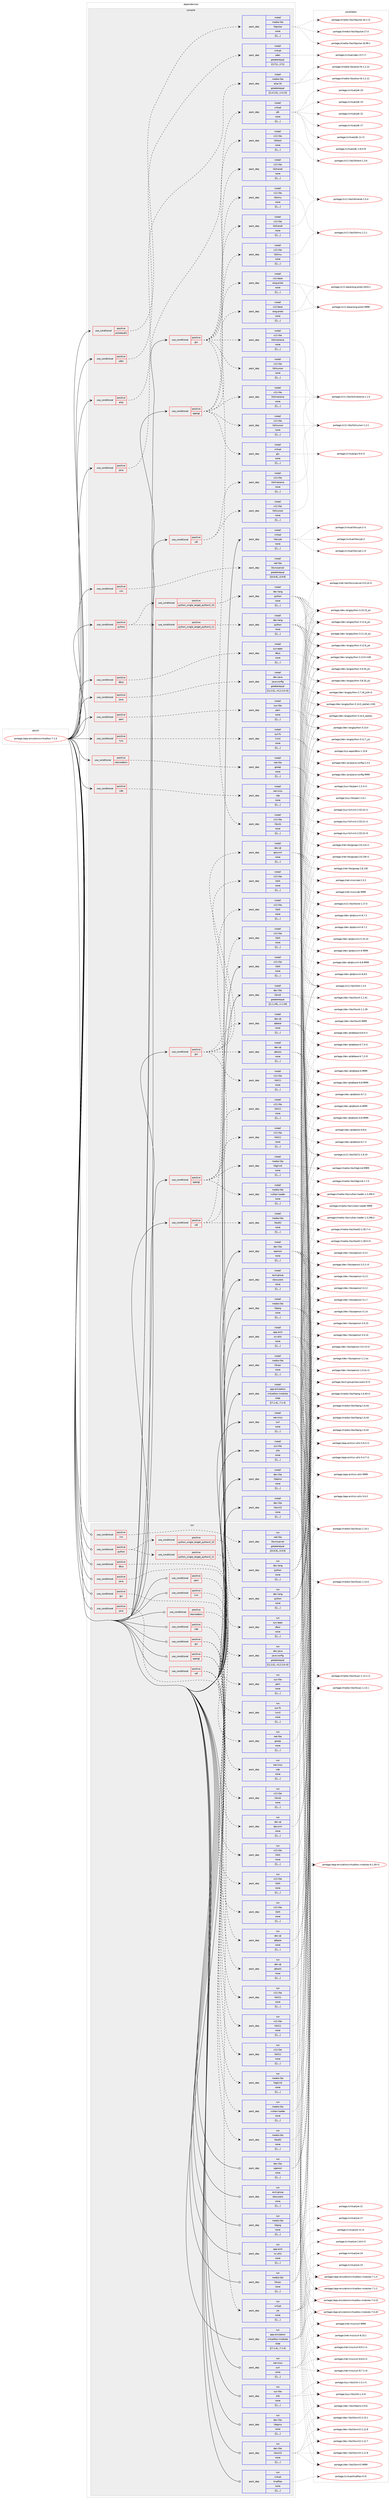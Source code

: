 digraph prolog {

# *************
# Graph options
# *************

newrank=true;
concentrate=true;
compound=true;
graph [rankdir=LR,fontname=Helvetica,fontsize=10,ranksep=1.5];#, ranksep=2.5, nodesep=0.2];
edge  [arrowhead=vee];
node  [fontname=Helvetica,fontsize=10];

# **********
# The ebuild
# **********

subgraph cluster_leftcol {
color=gray;
label=<<i>ebuild</i>>;
id [label="portage://app-emulation/virtualbox-7.1.4", color=red, width=4, href="../app-emulation/virtualbox-7.1.4.svg"];
}

# ****************
# The dependencies
# ****************

subgraph cluster_midcol {
color=gray;
label=<<i>dependencies</i>>;
subgraph cluster_compile {
fillcolor="#eeeeee";
style=filled;
label=<<i>compile</i>>;
subgraph cond7609 {
dependency27262 [label=<<TABLE BORDER="0" CELLBORDER="1" CELLSPACING="0" CELLPADDING="4"><TR><TD ROWSPAN="3" CELLPADDING="10">use_conditional</TD></TR><TR><TD>positive</TD></TR><TR><TD>alsa</TD></TR></TABLE>>, shape=none, color=red];
subgraph pack19492 {
dependency27287 [label=<<TABLE BORDER="0" CELLBORDER="1" CELLSPACING="0" CELLPADDING="4" WIDTH="220"><TR><TD ROWSPAN="6" CELLPADDING="30">pack_dep</TD></TR><TR><TD WIDTH="110">install</TD></TR><TR><TD>media-libs</TD></TR><TR><TD>alsa-lib</TD></TR><TR><TD>greaterequal</TD></TR><TR><TD>[[1,0,13],,,1.0.13]</TD></TR></TABLE>>, shape=none, color=blue];
}
dependency27262:e -> dependency27287:w [weight=20,style="dashed",arrowhead="vee"];
}
id:e -> dependency27262:w [weight=20,style="solid",arrowhead="vee"];
subgraph cond7651 {
dependency27364 [label=<<TABLE BORDER="0" CELLBORDER="1" CELLSPACING="0" CELLPADDING="4"><TR><TD ROWSPAN="3" CELLPADDING="10">use_conditional</TD></TR><TR><TD>positive</TD></TR><TR><TD>dbus</TD></TR></TABLE>>, shape=none, color=red];
subgraph pack19594 {
dependency27414 [label=<<TABLE BORDER="0" CELLBORDER="1" CELLSPACING="0" CELLPADDING="4" WIDTH="220"><TR><TD ROWSPAN="6" CELLPADDING="30">pack_dep</TD></TR><TR><TD WIDTH="110">install</TD></TR><TR><TD>sys-apps</TD></TR><TR><TD>dbus</TD></TR><TR><TD>none</TD></TR><TR><TD>[[],,,,]</TD></TR></TABLE>>, shape=none, color=blue];
}
dependency27364:e -> dependency27414:w [weight=20,style="dashed",arrowhead="vee"];
}
id:e -> dependency27364:w [weight=20,style="solid",arrowhead="vee"];
subgraph cond7697 {
dependency27612 [label=<<TABLE BORDER="0" CELLBORDER="1" CELLSPACING="0" CELLPADDING="4"><TR><TD ROWSPAN="3" CELLPADDING="10">use_conditional</TD></TR><TR><TD>positive</TD></TR><TR><TD>gui</TD></TR></TABLE>>, shape=none, color=red];
subgraph pack19750 {
dependency27633 [label=<<TABLE BORDER="0" CELLBORDER="1" CELLSPACING="0" CELLPADDING="4" WIDTH="220"><TR><TD ROWSPAN="6" CELLPADDING="30">pack_dep</TD></TR><TR><TD WIDTH="110">install</TD></TR><TR><TD>dev-qt</TD></TR><TR><TD>qtbase</TD></TR><TR><TD>none</TD></TR><TR><TD>[[],,,,]</TD></TR></TABLE>>, shape=none, color=blue];
}
dependency27612:e -> dependency27633:w [weight=20,style="dashed",arrowhead="vee"];
subgraph pack19793 {
dependency27711 [label=<<TABLE BORDER="0" CELLBORDER="1" CELLSPACING="0" CELLPADDING="4" WIDTH="220"><TR><TD ROWSPAN="6" CELLPADDING="30">pack_dep</TD></TR><TR><TD WIDTH="110">install</TD></TR><TR><TD>dev-qt</TD></TR><TR><TD>qtscxml</TD></TR><TR><TD>none</TD></TR><TR><TD>[[],,,,]</TD></TR></TABLE>>, shape=none, color=blue];
}
dependency27612:e -> dependency27711:w [weight=20,style="dashed",arrowhead="vee"];
subgraph pack19797 {
dependency27743 [label=<<TABLE BORDER="0" CELLBORDER="1" CELLSPACING="0" CELLPADDING="4" WIDTH="220"><TR><TD ROWSPAN="6" CELLPADDING="30">pack_dep</TD></TR><TR><TD WIDTH="110">install</TD></TR><TR><TD>dev-qt</TD></TR><TR><TD>qttools</TD></TR><TR><TD>none</TD></TR><TR><TD>[[],,,,]</TD></TR></TABLE>>, shape=none, color=blue];
}
dependency27612:e -> dependency27743:w [weight=20,style="dashed",arrowhead="vee"];
subgraph pack19817 {
dependency27748 [label=<<TABLE BORDER="0" CELLBORDER="1" CELLSPACING="0" CELLPADDING="4" WIDTH="220"><TR><TD ROWSPAN="6" CELLPADDING="30">pack_dep</TD></TR><TR><TD WIDTH="110">install</TD></TR><TR><TD>x11-libs</TD></TR><TR><TD>libX11</TD></TR><TR><TD>none</TD></TR><TR><TD>[[],,,,]</TD></TR></TABLE>>, shape=none, color=blue];
}
dependency27612:e -> dependency27748:w [weight=20,style="dashed",arrowhead="vee"];
subgraph pack19822 {
dependency27822 [label=<<TABLE BORDER="0" CELLBORDER="1" CELLSPACING="0" CELLPADDING="4" WIDTH="220"><TR><TD ROWSPAN="6" CELLPADDING="30">pack_dep</TD></TR><TR><TD WIDTH="110">install</TD></TR><TR><TD>x11-libs</TD></TR><TR><TD>libXt</TD></TR><TR><TD>none</TD></TR><TR><TD>[[],,,,]</TD></TR></TABLE>>, shape=none, color=blue];
}
dependency27612:e -> dependency27822:w [weight=20,style="dashed",arrowhead="vee"];
}
id:e -> dependency27612:w [weight=20,style="solid",arrowhead="vee"];
subgraph cond7791 {
dependency27859 [label=<<TABLE BORDER="0" CELLBORDER="1" CELLSPACING="0" CELLPADDING="4"><TR><TD ROWSPAN="3" CELLPADDING="10">use_conditional</TD></TR><TR><TD>positive</TD></TR><TR><TD>gui</TD></TR></TABLE>>, shape=none, color=red];
subgraph pack19920 {
dependency27956 [label=<<TABLE BORDER="0" CELLBORDER="1" CELLSPACING="0" CELLPADDING="4" WIDTH="220"><TR><TD ROWSPAN="6" CELLPADDING="30">pack_dep</TD></TR><TR><TD WIDTH="110">install</TD></TR><TR><TD>x11-base</TD></TR><TR><TD>xorg-proto</TD></TR><TR><TD>none</TD></TR><TR><TD>[[],,,,]</TD></TR></TABLE>>, shape=none, color=blue];
}
dependency27859:e -> dependency27956:w [weight=20,style="dashed",arrowhead="vee"];
subgraph pack20001 {
dependency28004 [label=<<TABLE BORDER="0" CELLBORDER="1" CELLSPACING="0" CELLPADDING="4" WIDTH="220"><TR><TD ROWSPAN="6" CELLPADDING="30">pack_dep</TD></TR><TR><TD WIDTH="110">install</TD></TR><TR><TD>x11-libs</TD></TR><TR><TD>libxcb</TD></TR><TR><TD>none</TD></TR><TR><TD>[[],,,,]</TD></TR></TABLE>>, shape=none, color=blue];
}
dependency27859:e -> dependency28004:w [weight=20,style="dashed",arrowhead="vee"];
subgraph pack20005 {
dependency28046 [label=<<TABLE BORDER="0" CELLBORDER="1" CELLSPACING="0" CELLPADDING="4" WIDTH="220"><TR><TD ROWSPAN="6" CELLPADDING="30">pack_dep</TD></TR><TR><TD WIDTH="110">install</TD></TR><TR><TD>x11-libs</TD></TR><TR><TD>libXcursor</TD></TR><TR><TD>none</TD></TR><TR><TD>[[],,,,]</TD></TR></TABLE>>, shape=none, color=blue];
}
dependency27859:e -> dependency28046:w [weight=20,style="dashed",arrowhead="vee"];
subgraph pack20066 {
dependency28097 [label=<<TABLE BORDER="0" CELLBORDER="1" CELLSPACING="0" CELLPADDING="4" WIDTH="220"><TR><TD ROWSPAN="6" CELLPADDING="30">pack_dep</TD></TR><TR><TD WIDTH="110">install</TD></TR><TR><TD>x11-libs</TD></TR><TR><TD>libXext</TD></TR><TR><TD>none</TD></TR><TR><TD>[[],,,,]</TD></TR></TABLE>>, shape=none, color=blue];
}
dependency27859:e -> dependency28097:w [weight=20,style="dashed",arrowhead="vee"];
subgraph pack20070 {
dependency28101 [label=<<TABLE BORDER="0" CELLBORDER="1" CELLSPACING="0" CELLPADDING="4" WIDTH="220"><TR><TD ROWSPAN="6" CELLPADDING="30">pack_dep</TD></TR><TR><TD WIDTH="110">install</TD></TR><TR><TD>x11-libs</TD></TR><TR><TD>libXinerama</TD></TR><TR><TD>none</TD></TR><TR><TD>[[],,,,]</TD></TR></TABLE>>, shape=none, color=blue];
}
dependency27859:e -> dependency28101:w [weight=20,style="dashed",arrowhead="vee"];
subgraph pack20090 {
dependency28150 [label=<<TABLE BORDER="0" CELLBORDER="1" CELLSPACING="0" CELLPADDING="4" WIDTH="220"><TR><TD ROWSPAN="6" CELLPADDING="30">pack_dep</TD></TR><TR><TD WIDTH="110">install</TD></TR><TR><TD>x11-libs</TD></TR><TR><TD>libXmu</TD></TR><TR><TD>none</TD></TR><TR><TD>[[],,,,]</TD></TR></TABLE>>, shape=none, color=blue];
}
dependency27859:e -> dependency28150:w [weight=20,style="dashed",arrowhead="vee"];
subgraph pack20148 {
dependency28279 [label=<<TABLE BORDER="0" CELLBORDER="1" CELLSPACING="0" CELLPADDING="4" WIDTH="220"><TR><TD ROWSPAN="6" CELLPADDING="30">pack_dep</TD></TR><TR><TD WIDTH="110">install</TD></TR><TR><TD>x11-libs</TD></TR><TR><TD>libXrandr</TD></TR><TR><TD>none</TD></TR><TR><TD>[[],,,,]</TD></TR></TABLE>>, shape=none, color=blue];
}
dependency27859:e -> dependency28279:w [weight=20,style="dashed",arrowhead="vee"];
}
id:e -> dependency27859:w [weight=20,style="solid",arrowhead="vee"];
subgraph cond7905 {
dependency28310 [label=<<TABLE BORDER="0" CELLBORDER="1" CELLSPACING="0" CELLPADDING="4"><TR><TD ROWSPAN="3" CELLPADDING="10">use_conditional</TD></TR><TR><TD>positive</TD></TR><TR><TD>java</TD></TR></TABLE>>, shape=none, color=red];
subgraph pack20227 {
dependency28337 [label=<<TABLE BORDER="0" CELLBORDER="1" CELLSPACING="0" CELLPADDING="4" WIDTH="220"><TR><TD ROWSPAN="6" CELLPADDING="30">pack_dep</TD></TR><TR><TD WIDTH="110">install</TD></TR><TR><TD>dev-java</TD></TR><TR><TD>java-config</TD></TR><TR><TD>greaterequal</TD></TR><TR><TD>[[2,2,0],,-r3,2.2.0-r3]</TD></TR></TABLE>>, shape=none, color=blue];
}
dependency28310:e -> dependency28337:w [weight=20,style="dashed",arrowhead="vee"];
}
id:e -> dependency28310:w [weight=20,style="solid",arrowhead="vee"];
subgraph cond7944 {
dependency28431 [label=<<TABLE BORDER="0" CELLBORDER="1" CELLSPACING="0" CELLPADDING="4"><TR><TD ROWSPAN="3" CELLPADDING="10">use_conditional</TD></TR><TR><TD>positive</TD></TR><TR><TD>java</TD></TR></TABLE>>, shape=none, color=red];
subgraph pack20291 {
dependency28456 [label=<<TABLE BORDER="0" CELLBORDER="1" CELLSPACING="0" CELLPADDING="4" WIDTH="220"><TR><TD ROWSPAN="6" CELLPADDING="30">pack_dep</TD></TR><TR><TD WIDTH="110">install</TD></TR><TR><TD>virtual</TD></TR><TR><TD>jdk</TD></TR><TR><TD>none</TD></TR><TR><TD>[[],,,,]</TD></TR></TABLE>>, shape=none, color=blue];
}
dependency28431:e -> dependency28456:w [weight=20,style="dashed",arrowhead="vee"];
}
id:e -> dependency28431:w [weight=20,style="solid",arrowhead="vee"];
subgraph cond7958 {
dependency28483 [label=<<TABLE BORDER="0" CELLBORDER="1" CELLSPACING="0" CELLPADDING="4"><TR><TD ROWSPAN="3" CELLPADDING="10">use_conditional</TD></TR><TR><TD>positive</TD></TR><TR><TD>lvm</TD></TR></TABLE>>, shape=none, color=red];
subgraph pack20377 {
dependency28569 [label=<<TABLE BORDER="0" CELLBORDER="1" CELLSPACING="0" CELLPADDING="4" WIDTH="220"><TR><TD ROWSPAN="6" CELLPADDING="30">pack_dep</TD></TR><TR><TD WIDTH="110">install</TD></TR><TR><TD>sys-fs</TD></TR><TR><TD>lvm2</TD></TR><TR><TD>none</TD></TR><TR><TD>[[],,,,]</TD></TR></TABLE>>, shape=none, color=blue];
}
dependency28483:e -> dependency28569:w [weight=20,style="dashed",arrowhead="vee"];
}
id:e -> dependency28483:w [weight=20,style="solid",arrowhead="vee"];
subgraph cond8021 {
dependency28696 [label=<<TABLE BORDER="0" CELLBORDER="1" CELLSPACING="0" CELLPADDING="4"><TR><TD ROWSPAN="3" CELLPADDING="10">use_conditional</TD></TR><TR><TD>positive</TD></TR><TR><TD>opengl</TD></TR></TABLE>>, shape=none, color=red];
subgraph pack20487 {
dependency28728 [label=<<TABLE BORDER="0" CELLBORDER="1" CELLSPACING="0" CELLPADDING="4" WIDTH="220"><TR><TD ROWSPAN="6" CELLPADDING="30">pack_dep</TD></TR><TR><TD WIDTH="110">install</TD></TR><TR><TD>media-libs</TD></TR><TR><TD>libglvnd</TD></TR><TR><TD>none</TD></TR><TR><TD>[[],,,,]</TD></TR></TABLE>>, shape=none, color=blue];
}
dependency28696:e -> dependency28728:w [weight=20,style="dashed",arrowhead="vee"];
subgraph pack20509 {
dependency28758 [label=<<TABLE BORDER="0" CELLBORDER="1" CELLSPACING="0" CELLPADDING="4" WIDTH="220"><TR><TD ROWSPAN="6" CELLPADDING="30">pack_dep</TD></TR><TR><TD WIDTH="110">install</TD></TR><TR><TD>media-libs</TD></TR><TR><TD>vulkan-loader</TD></TR><TR><TD>none</TD></TR><TR><TD>[[],,,,]</TD></TR></TABLE>>, shape=none, color=blue];
}
dependency28696:e -> dependency28758:w [weight=20,style="dashed",arrowhead="vee"];
subgraph pack20532 {
dependency28813 [label=<<TABLE BORDER="0" CELLBORDER="1" CELLSPACING="0" CELLPADDING="4" WIDTH="220"><TR><TD ROWSPAN="6" CELLPADDING="30">pack_dep</TD></TR><TR><TD WIDTH="110">install</TD></TR><TR><TD>x11-libs</TD></TR><TR><TD>libX11</TD></TR><TR><TD>none</TD></TR><TR><TD>[[],,,,]</TD></TR></TABLE>>, shape=none, color=blue];
}
dependency28696:e -> dependency28813:w [weight=20,style="dashed",arrowhead="vee"];
subgraph pack20563 {
dependency28821 [label=<<TABLE BORDER="0" CELLBORDER="1" CELLSPACING="0" CELLPADDING="4" WIDTH="220"><TR><TD ROWSPAN="6" CELLPADDING="30">pack_dep</TD></TR><TR><TD WIDTH="110">install</TD></TR><TR><TD>x11-libs</TD></TR><TR><TD>libXt</TD></TR><TR><TD>none</TD></TR><TR><TD>[[],,,,]</TD></TR></TABLE>>, shape=none, color=blue];
}
dependency28696:e -> dependency28821:w [weight=20,style="dashed",arrowhead="vee"];
}
id:e -> dependency28696:w [weight=20,style="solid",arrowhead="vee"];
subgraph cond8064 {
dependency28866 [label=<<TABLE BORDER="0" CELLBORDER="1" CELLSPACING="0" CELLPADDING="4"><TR><TD ROWSPAN="3" CELLPADDING="10">use_conditional</TD></TR><TR><TD>positive</TD></TR><TR><TD>opengl</TD></TR></TABLE>>, shape=none, color=red];
subgraph pack20614 {
dependency28922 [label=<<TABLE BORDER="0" CELLBORDER="1" CELLSPACING="0" CELLPADDING="4" WIDTH="220"><TR><TD ROWSPAN="6" CELLPADDING="30">pack_dep</TD></TR><TR><TD WIDTH="110">install</TD></TR><TR><TD>x11-base</TD></TR><TR><TD>xorg-proto</TD></TR><TR><TD>none</TD></TR><TR><TD>[[],,,,]</TD></TR></TABLE>>, shape=none, color=blue];
}
dependency28866:e -> dependency28922:w [weight=20,style="dashed",arrowhead="vee"];
subgraph pack20650 {
dependency28947 [label=<<TABLE BORDER="0" CELLBORDER="1" CELLSPACING="0" CELLPADDING="4" WIDTH="220"><TR><TD ROWSPAN="6" CELLPADDING="30">pack_dep</TD></TR><TR><TD WIDTH="110">install</TD></TR><TR><TD>x11-libs</TD></TR><TR><TD>libXcursor</TD></TR><TR><TD>none</TD></TR><TR><TD>[[],,,,]</TD></TR></TABLE>>, shape=none, color=blue];
}
dependency28866:e -> dependency28947:w [weight=20,style="dashed",arrowhead="vee"];
subgraph pack20666 {
dependency29026 [label=<<TABLE BORDER="0" CELLBORDER="1" CELLSPACING="0" CELLPADDING="4" WIDTH="220"><TR><TD ROWSPAN="6" CELLPADDING="30">pack_dep</TD></TR><TR><TD WIDTH="110">install</TD></TR><TR><TD>x11-libs</TD></TR><TR><TD>libXinerama</TD></TR><TR><TD>none</TD></TR><TR><TD>[[],,,,]</TD></TR></TABLE>>, shape=none, color=blue];
}
dependency28866:e -> dependency29026:w [weight=20,style="dashed",arrowhead="vee"];
subgraph pack20702 {
dependency29053 [label=<<TABLE BORDER="0" CELLBORDER="1" CELLSPACING="0" CELLPADDING="4" WIDTH="220"><TR><TD ROWSPAN="6" CELLPADDING="30">pack_dep</TD></TR><TR><TD WIDTH="110">install</TD></TR><TR><TD>x11-libs</TD></TR><TR><TD>libXmu</TD></TR><TR><TD>none</TD></TR><TR><TD>[[],,,,]</TD></TR></TABLE>>, shape=none, color=blue];
}
dependency28866:e -> dependency29053:w [weight=20,style="dashed",arrowhead="vee"];
subgraph pack20721 {
dependency29078 [label=<<TABLE BORDER="0" CELLBORDER="1" CELLSPACING="0" CELLPADDING="4" WIDTH="220"><TR><TD ROWSPAN="6" CELLPADDING="30">pack_dep</TD></TR><TR><TD WIDTH="110">install</TD></TR><TR><TD>x11-libs</TD></TR><TR><TD>libXrandr</TD></TR><TR><TD>none</TD></TR><TR><TD>[[],,,,]</TD></TR></TABLE>>, shape=none, color=blue];
}
dependency28866:e -> dependency29078:w [weight=20,style="dashed",arrowhead="vee"];
subgraph pack20740 {
dependency29102 [label=<<TABLE BORDER="0" CELLBORDER="1" CELLSPACING="0" CELLPADDING="4" WIDTH="220"><TR><TD ROWSPAN="6" CELLPADDING="30">pack_dep</TD></TR><TR><TD WIDTH="110">install</TD></TR><TR><TD>virtual</TD></TR><TR><TD>glu</TD></TR><TR><TD>none</TD></TR><TR><TD>[[],,,,]</TD></TR></TABLE>>, shape=none, color=blue];
}
dependency28866:e -> dependency29102:w [weight=20,style="dashed",arrowhead="vee"];
}
id:e -> dependency28866:w [weight=20,style="solid",arrowhead="vee"];
subgraph cond8146 {
dependency29176 [label=<<TABLE BORDER="0" CELLBORDER="1" CELLSPACING="0" CELLPADDING="4"><TR><TD ROWSPAN="3" CELLPADDING="10">use_conditional</TD></TR><TR><TD>positive</TD></TR><TR><TD>pam</TD></TR></TABLE>>, shape=none, color=red];
subgraph pack20821 {
dependency29205 [label=<<TABLE BORDER="0" CELLBORDER="1" CELLSPACING="0" CELLPADDING="4" WIDTH="220"><TR><TD ROWSPAN="6" CELLPADDING="30">pack_dep</TD></TR><TR><TD WIDTH="110">install</TD></TR><TR><TD>sys-libs</TD></TR><TR><TD>pam</TD></TR><TR><TD>none</TD></TR><TR><TD>[[],,,,]</TD></TR></TABLE>>, shape=none, color=blue];
}
dependency29176:e -> dependency29205:w [weight=20,style="dashed",arrowhead="vee"];
}
id:e -> dependency29176:w [weight=20,style="solid",arrowhead="vee"];
subgraph cond8175 {
dependency29208 [label=<<TABLE BORDER="0" CELLBORDER="1" CELLSPACING="0" CELLPADDING="4"><TR><TD ROWSPAN="3" CELLPADDING="10">use_conditional</TD></TR><TR><TD>positive</TD></TR><TR><TD>pulseaudio</TD></TR></TABLE>>, shape=none, color=red];
subgraph pack20826 {
dependency29232 [label=<<TABLE BORDER="0" CELLBORDER="1" CELLSPACING="0" CELLPADDING="4" WIDTH="220"><TR><TD ROWSPAN="6" CELLPADDING="30">pack_dep</TD></TR><TR><TD WIDTH="110">install</TD></TR><TR><TD>media-libs</TD></TR><TR><TD>libpulse</TD></TR><TR><TD>none</TD></TR><TR><TD>[[],,,,]</TD></TR></TABLE>>, shape=none, color=blue];
}
dependency29208:e -> dependency29232:w [weight=20,style="dashed",arrowhead="vee"];
}
id:e -> dependency29208:w [weight=20,style="solid",arrowhead="vee"];
subgraph cond8196 {
dependency29299 [label=<<TABLE BORDER="0" CELLBORDER="1" CELLSPACING="0" CELLPADDING="4"><TR><TD ROWSPAN="3" CELLPADDING="10">use_conditional</TD></TR><TR><TD>positive</TD></TR><TR><TD>python</TD></TR></TABLE>>, shape=none, color=red];
subgraph cond8206 {
dependency29323 [label=<<TABLE BORDER="0" CELLBORDER="1" CELLSPACING="0" CELLPADDING="4"><TR><TD ROWSPAN="3" CELLPADDING="10">use_conditional</TD></TR><TR><TD>positive</TD></TR><TR><TD>python_single_target_python3_10</TD></TR></TABLE>>, shape=none, color=red];
subgraph pack20895 {
dependency29366 [label=<<TABLE BORDER="0" CELLBORDER="1" CELLSPACING="0" CELLPADDING="4" WIDTH="220"><TR><TD ROWSPAN="6" CELLPADDING="30">pack_dep</TD></TR><TR><TD WIDTH="110">install</TD></TR><TR><TD>dev-lang</TD></TR><TR><TD>python</TD></TR><TR><TD>none</TD></TR><TR><TD>[[],,,,]</TD></TR></TABLE>>, shape=none, color=blue];
}
dependency29323:e -> dependency29366:w [weight=20,style="dashed",arrowhead="vee"];
}
dependency29299:e -> dependency29323:w [weight=20,style="dashed",arrowhead="vee"];
subgraph cond8226 {
dependency29375 [label=<<TABLE BORDER="0" CELLBORDER="1" CELLSPACING="0" CELLPADDING="4"><TR><TD ROWSPAN="3" CELLPADDING="10">use_conditional</TD></TR><TR><TD>positive</TD></TR><TR><TD>python_single_target_python3_11</TD></TR></TABLE>>, shape=none, color=red];
subgraph pack20935 {
dependency29395 [label=<<TABLE BORDER="0" CELLBORDER="1" CELLSPACING="0" CELLPADDING="4" WIDTH="220"><TR><TD ROWSPAN="6" CELLPADDING="30">pack_dep</TD></TR><TR><TD WIDTH="110">install</TD></TR><TR><TD>dev-lang</TD></TR><TR><TD>python</TD></TR><TR><TD>none</TD></TR><TR><TD>[[],,,,]</TD></TR></TABLE>>, shape=none, color=blue];
}
dependency29375:e -> dependency29395:w [weight=20,style="dashed",arrowhead="vee"];
}
dependency29299:e -> dependency29375:w [weight=20,style="dashed",arrowhead="vee"];
}
id:e -> dependency29299:w [weight=20,style="solid",arrowhead="vee"];
subgraph cond8254 {
dependency29460 [label=<<TABLE BORDER="0" CELLBORDER="1" CELLSPACING="0" CELLPADDING="4"><TR><TD ROWSPAN="3" CELLPADDING="10">use_conditional</TD></TR><TR><TD>positive</TD></TR><TR><TD>sdl</TD></TR></TABLE>>, shape=none, color=red];
subgraph pack20994 {
dependency29487 [label=<<TABLE BORDER="0" CELLBORDER="1" CELLSPACING="0" CELLPADDING="4" WIDTH="220"><TR><TD ROWSPAN="6" CELLPADDING="30">pack_dep</TD></TR><TR><TD WIDTH="110">install</TD></TR><TR><TD>media-libs</TD></TR><TR><TD>libsdl2</TD></TR><TR><TD>none</TD></TR><TR><TD>[[],,,,]</TD></TR></TABLE>>, shape=none, color=blue];
}
dependency29460:e -> dependency29487:w [weight=20,style="dashed",arrowhead="vee"];
subgraph pack21042 {
dependency29559 [label=<<TABLE BORDER="0" CELLBORDER="1" CELLSPACING="0" CELLPADDING="4" WIDTH="220"><TR><TD ROWSPAN="6" CELLPADDING="30">pack_dep</TD></TR><TR><TD WIDTH="110">install</TD></TR><TR><TD>x11-libs</TD></TR><TR><TD>libX11</TD></TR><TR><TD>none</TD></TR><TR><TD>[[],,,,]</TD></TR></TABLE>>, shape=none, color=blue];
}
dependency29460:e -> dependency29559:w [weight=20,style="dashed",arrowhead="vee"];
subgraph pack21111 {
dependency29646 [label=<<TABLE BORDER="0" CELLBORDER="1" CELLSPACING="0" CELLPADDING="4" WIDTH="220"><TR><TD ROWSPAN="6" CELLPADDING="30">pack_dep</TD></TR><TR><TD WIDTH="110">install</TD></TR><TR><TD>x11-libs</TD></TR><TR><TD>libXt</TD></TR><TR><TD>none</TD></TR><TR><TD>[[],,,,]</TD></TR></TABLE>>, shape=none, color=blue];
}
dependency29460:e -> dependency29646:w [weight=20,style="dashed",arrowhead="vee"];
}
id:e -> dependency29460:w [weight=20,style="solid",arrowhead="vee"];
subgraph cond8308 {
dependency29678 [label=<<TABLE BORDER="0" CELLBORDER="1" CELLSPACING="0" CELLPADDING="4"><TR><TD ROWSPAN="3" CELLPADDING="10">use_conditional</TD></TR><TR><TD>positive</TD></TR><TR><TD>sdl</TD></TR></TABLE>>, shape=none, color=red];
subgraph pack21147 {
dependency29746 [label=<<TABLE BORDER="0" CELLBORDER="1" CELLSPACING="0" CELLPADDING="4" WIDTH="220"><TR><TD ROWSPAN="6" CELLPADDING="30">pack_dep</TD></TR><TR><TD WIDTH="110">install</TD></TR><TR><TD>x11-libs</TD></TR><TR><TD>libXcursor</TD></TR><TR><TD>none</TD></TR><TR><TD>[[],,,,]</TD></TR></TABLE>>, shape=none, color=blue];
}
dependency29678:e -> dependency29746:w [weight=20,style="dashed",arrowhead="vee"];
subgraph pack21204 {
dependency29788 [label=<<TABLE BORDER="0" CELLBORDER="1" CELLSPACING="0" CELLPADDING="4" WIDTH="220"><TR><TD ROWSPAN="6" CELLPADDING="30">pack_dep</TD></TR><TR><TD WIDTH="110">install</TD></TR><TR><TD>x11-libs</TD></TR><TR><TD>libXinerama</TD></TR><TR><TD>none</TD></TR><TR><TD>[[],,,,]</TD></TR></TABLE>>, shape=none, color=blue];
}
dependency29678:e -> dependency29788:w [weight=20,style="dashed",arrowhead="vee"];
}
id:e -> dependency29678:w [weight=20,style="solid",arrowhead="vee"];
subgraph cond8358 {
dependency29838 [label=<<TABLE BORDER="0" CELLBORDER="1" CELLSPACING="0" CELLPADDING="4"><TR><TD ROWSPAN="3" CELLPADDING="10">use_conditional</TD></TR><TR><TD>positive</TD></TR><TR><TD>udev</TD></TR></TABLE>>, shape=none, color=red];
subgraph pack21267 {
dependency29879 [label=<<TABLE BORDER="0" CELLBORDER="1" CELLSPACING="0" CELLPADDING="4" WIDTH="220"><TR><TD ROWSPAN="6" CELLPADDING="30">pack_dep</TD></TR><TR><TD WIDTH="110">install</TD></TR><TR><TD>virtual</TD></TR><TR><TD>udev</TD></TR><TR><TD>greaterequal</TD></TR><TR><TD>[[171],,,171]</TD></TR></TABLE>>, shape=none, color=blue];
}
dependency29838:e -> dependency29879:w [weight=20,style="dashed",arrowhead="vee"];
}
id:e -> dependency29838:w [weight=20,style="solid",arrowhead="vee"];
subgraph cond8375 {
dependency29903 [label=<<TABLE BORDER="0" CELLBORDER="1" CELLSPACING="0" CELLPADDING="4"><TR><TD ROWSPAN="3" CELLPADDING="10">use_conditional</TD></TR><TR><TD>positive</TD></TR><TR><TD>vboxwebsrv</TD></TR></TABLE>>, shape=none, color=red];
subgraph pack21308 {
dependency29944 [label=<<TABLE BORDER="0" CELLBORDER="1" CELLSPACING="0" CELLPADDING="4" WIDTH="220"><TR><TD ROWSPAN="6" CELLPADDING="30">pack_dep</TD></TR><TR><TD WIDTH="110">install</TD></TR><TR><TD>net-libs</TD></TR><TR><TD>gsoap</TD></TR><TR><TD>none</TD></TR><TR><TD>[[],,,,]</TD></TR></TABLE>>, shape=none, color=blue];
}
dependency29903:e -> dependency29944:w [weight=20,style="dashed",arrowhead="vee"];
}
id:e -> dependency29903:w [weight=20,style="solid",arrowhead="vee"];
subgraph cond8406 {
dependency30012 [label=<<TABLE BORDER="0" CELLBORDER="1" CELLSPACING="0" CELLPADDING="4"><TR><TD ROWSPAN="3" CELLPADDING="10">use_conditional</TD></TR><TR><TD>positive</TD></TR><TR><TD>vde</TD></TR></TABLE>>, shape=none, color=red];
subgraph pack21373 {
dependency30035 [label=<<TABLE BORDER="0" CELLBORDER="1" CELLSPACING="0" CELLPADDING="4" WIDTH="220"><TR><TD ROWSPAN="6" CELLPADDING="30">pack_dep</TD></TR><TR><TD WIDTH="110">install</TD></TR><TR><TD>net-misc</TD></TR><TR><TD>vde</TD></TR><TR><TD>none</TD></TR><TR><TD>[[],,,,]</TD></TR></TABLE>>, shape=none, color=blue];
}
dependency30012:e -> dependency30035:w [weight=20,style="dashed",arrowhead="vee"];
}
id:e -> dependency30012:w [weight=20,style="solid",arrowhead="vee"];
subgraph cond8417 {
dependency30062 [label=<<TABLE BORDER="0" CELLBORDER="1" CELLSPACING="0" CELLPADDING="4"><TR><TD ROWSPAN="3" CELLPADDING="10">use_conditional</TD></TR><TR><TD>positive</TD></TR><TR><TD>vnc</TD></TR></TABLE>>, shape=none, color=red];
subgraph pack21419 {
dependency30085 [label=<<TABLE BORDER="0" CELLBORDER="1" CELLSPACING="0" CELLPADDING="4" WIDTH="220"><TR><TD ROWSPAN="6" CELLPADDING="30">pack_dep</TD></TR><TR><TD WIDTH="110">install</TD></TR><TR><TD>net-libs</TD></TR><TR><TD>libvncserver</TD></TR><TR><TD>greaterequal</TD></TR><TR><TD>[[0,9,9],,,0.9.9]</TD></TR></TABLE>>, shape=none, color=blue];
}
dependency30062:e -> dependency30085:w [weight=20,style="dashed",arrowhead="vee"];
}
id:e -> dependency30062:w [weight=20,style="solid",arrowhead="vee"];
subgraph pack21437 {
dependency30161 [label=<<TABLE BORDER="0" CELLBORDER="1" CELLSPACING="0" CELLPADDING="4" WIDTH="220"><TR><TD ROWSPAN="6" CELLPADDING="30">pack_dep</TD></TR><TR><TD WIDTH="110">install</TD></TR><TR><TD>acct-group</TD></TR><TR><TD>vboxusers</TD></TR><TR><TD>none</TD></TR><TR><TD>[[],,,,]</TD></TR></TABLE>>, shape=none, color=blue];
}
id:e -> dependency30161:w [weight=20,style="solid",arrowhead="vee"];
subgraph pack21471 {
dependency30165 [label=<<TABLE BORDER="0" CELLBORDER="1" CELLSPACING="0" CELLPADDING="4" WIDTH="220"><TR><TD ROWSPAN="6" CELLPADDING="30">pack_dep</TD></TR><TR><TD WIDTH="110">install</TD></TR><TR><TD>app-arch</TD></TR><TR><TD>xz-utils</TD></TR><TR><TD>none</TD></TR><TR><TD>[[],,,,]</TD></TR></TABLE>>, shape=none, color=blue];
}
id:e -> dependency30165:w [weight=20,style="solid",arrowhead="vee"];
subgraph pack21505 {
dependency30212 [label=<<TABLE BORDER="0" CELLBORDER="1" CELLSPACING="0" CELLPADDING="4" WIDTH="220"><TR><TD ROWSPAN="6" CELLPADDING="30">pack_dep</TD></TR><TR><TD WIDTH="110">install</TD></TR><TR><TD>app-emulation</TD></TR><TR><TD>virtualbox-modules</TD></TR><TR><TD>tilde</TD></TR><TR><TD>[[7,1,4],,,7.1.4]</TD></TR></TABLE>>, shape=none, color=blue];
}
id:e -> dependency30212:w [weight=20,style="solid",arrowhead="vee"];
subgraph pack21522 {
dependency30283 [label=<<TABLE BORDER="0" CELLBORDER="1" CELLSPACING="0" CELLPADDING="4" WIDTH="220"><TR><TD ROWSPAN="6" CELLPADDING="30">pack_dep</TD></TR><TR><TD WIDTH="110">install</TD></TR><TR><TD>dev-libs</TD></TR><TR><TD>libtpms</TD></TR><TR><TD>none</TD></TR><TR><TD>[[],,,,]</TD></TR></TABLE>>, shape=none, color=blue];
}
id:e -> dependency30283:w [weight=20,style="solid",arrowhead="vee"];
subgraph pack21621 {
dependency30413 [label=<<TABLE BORDER="0" CELLBORDER="1" CELLSPACING="0" CELLPADDING="4" WIDTH="220"><TR><TD ROWSPAN="6" CELLPADDING="30">pack_dep</TD></TR><TR><TD WIDTH="110">install</TD></TR><TR><TD>dev-libs</TD></TR><TR><TD>libxml2</TD></TR><TR><TD>none</TD></TR><TR><TD>[[],,,,]</TD></TR></TABLE>>, shape=none, color=blue];
}
id:e -> dependency30413:w [weight=20,style="solid",arrowhead="vee"];
subgraph pack21656 {
dependency30442 [label=<<TABLE BORDER="0" CELLBORDER="1" CELLSPACING="0" CELLPADDING="4" WIDTH="220"><TR><TD ROWSPAN="6" CELLPADDING="30">pack_dep</TD></TR><TR><TD WIDTH="110">install</TD></TR><TR><TD>dev-libs</TD></TR><TR><TD>libxslt</TD></TR><TR><TD>greaterequal</TD></TR><TR><TD>[[1,1,19],,,1.1.19]</TD></TR></TABLE>>, shape=none, color=blue];
}
id:e -> dependency30442:w [weight=20,style="solid",arrowhead="vee"];
subgraph pack21705 {
dependency30539 [label=<<TABLE BORDER="0" CELLBORDER="1" CELLSPACING="0" CELLPADDING="4" WIDTH="220"><TR><TD ROWSPAN="6" CELLPADDING="30">pack_dep</TD></TR><TR><TD WIDTH="110">install</TD></TR><TR><TD>dev-libs</TD></TR><TR><TD>openssl</TD></TR><TR><TD>none</TD></TR><TR><TD>[[],,,,]</TD></TR></TABLE>>, shape=none, color=blue];
}
id:e -> dependency30539:w [weight=20,style="solid",arrowhead="vee"];
subgraph pack21754 {
dependency30621 [label=<<TABLE BORDER="0" CELLBORDER="1" CELLSPACING="0" CELLPADDING="4" WIDTH="220"><TR><TD ROWSPAN="6" CELLPADDING="30">pack_dep</TD></TR><TR><TD WIDTH="110">install</TD></TR><TR><TD>media-libs</TD></TR><TR><TD>libpng</TD></TR><TR><TD>none</TD></TR><TR><TD>[[],,,,]</TD></TR></TABLE>>, shape=none, color=blue];
}
id:e -> dependency30621:w [weight=20,style="solid",arrowhead="vee"];
subgraph pack21786 {
dependency30674 [label=<<TABLE BORDER="0" CELLBORDER="1" CELLSPACING="0" CELLPADDING="4" WIDTH="220"><TR><TD ROWSPAN="6" CELLPADDING="30">pack_dep</TD></TR><TR><TD WIDTH="110">install</TD></TR><TR><TD>media-libs</TD></TR><TR><TD>libvpx</TD></TR><TR><TD>none</TD></TR><TR><TD>[[],,,,]</TD></TR></TABLE>>, shape=none, color=blue];
}
id:e -> dependency30674:w [weight=20,style="solid",arrowhead="vee"];
subgraph pack21809 {
dependency30728 [label=<<TABLE BORDER="0" CELLBORDER="1" CELLSPACING="0" CELLPADDING="4" WIDTH="220"><TR><TD ROWSPAN="6" CELLPADDING="30">pack_dep</TD></TR><TR><TD WIDTH="110">install</TD></TR><TR><TD>net-misc</TD></TR><TR><TD>curl</TD></TR><TR><TD>none</TD></TR><TR><TD>[[],,,,]</TD></TR></TABLE>>, shape=none, color=blue];
}
id:e -> dependency30728:w [weight=20,style="solid",arrowhead="vee"];
subgraph pack21872 {
dependency30804 [label=<<TABLE BORDER="0" CELLBORDER="1" CELLSPACING="0" CELLPADDING="4" WIDTH="220"><TR><TD ROWSPAN="6" CELLPADDING="30">pack_dep</TD></TR><TR><TD WIDTH="110">install</TD></TR><TR><TD>sys-libs</TD></TR><TR><TD>zlib</TD></TR><TR><TD>none</TD></TR><TR><TD>[[],,,,]</TD></TR></TABLE>>, shape=none, color=blue];
}
id:e -> dependency30804:w [weight=20,style="solid",arrowhead="vee"];
subgraph pack21904 {
dependency30860 [label=<<TABLE BORDER="0" CELLBORDER="1" CELLSPACING="0" CELLPADDING="4" WIDTH="220"><TR><TD ROWSPAN="6" CELLPADDING="30">pack_dep</TD></TR><TR><TD WIDTH="110">install</TD></TR><TR><TD>virtual</TD></TR><TR><TD>libcrypt</TD></TR><TR><TD>none</TD></TR><TR><TD>[[],,,,]</TD></TR></TABLE>>, shape=none, color=blue];
}
id:e -> dependency30860:w [weight=20,style="solid",arrowhead="vee"];
subgraph pack21941 {
dependency31057 [label=<<TABLE BORDER="0" CELLBORDER="1" CELLSPACING="0" CELLPADDING="4" WIDTH="220"><TR><TD ROWSPAN="6" CELLPADDING="30">pack_dep</TD></TR><TR><TD WIDTH="110">install</TD></TR><TR><TD>x11-libs</TD></TR><TR><TD>libXt</TD></TR><TR><TD>none</TD></TR><TR><TD>[[],,,,]</TD></TR></TABLE>>, shape=none, color=blue];
}
id:e -> dependency31057:w [weight=20,style="solid",arrowhead="vee"];
}
subgraph cluster_compileandrun {
fillcolor="#eeeeee";
style=filled;
label=<<i>compile and run</i>>;
}
subgraph cluster_run {
fillcolor="#eeeeee";
style=filled;
label=<<i>run</i>>;
subgraph cond8755 {
dependency31101 [label=<<TABLE BORDER="0" CELLBORDER="1" CELLSPACING="0" CELLPADDING="4"><TR><TD ROWSPAN="3" CELLPADDING="10">use_conditional</TD></TR><TR><TD>positive</TD></TR><TR><TD>dbus</TD></TR></TABLE>>, shape=none, color=red];
subgraph pack22088 {
dependency31155 [label=<<TABLE BORDER="0" CELLBORDER="1" CELLSPACING="0" CELLPADDING="4" WIDTH="220"><TR><TD ROWSPAN="6" CELLPADDING="30">pack_dep</TD></TR><TR><TD WIDTH="110">run</TD></TR><TR><TD>sys-apps</TD></TR><TR><TD>dbus</TD></TR><TR><TD>none</TD></TR><TR><TD>[[],,,,]</TD></TR></TABLE>>, shape=none, color=blue];
}
dependency31101:e -> dependency31155:w [weight=20,style="dashed",arrowhead="vee"];
}
id:e -> dependency31101:w [weight=20,style="solid",arrowhead="odot"];
subgraph cond8784 {
dependency31226 [label=<<TABLE BORDER="0" CELLBORDER="1" CELLSPACING="0" CELLPADDING="4"><TR><TD ROWSPAN="3" CELLPADDING="10">use_conditional</TD></TR><TR><TD>positive</TD></TR><TR><TD>gui</TD></TR></TABLE>>, shape=none, color=red];
subgraph pack22171 {
dependency31278 [label=<<TABLE BORDER="0" CELLBORDER="1" CELLSPACING="0" CELLPADDING="4" WIDTH="220"><TR><TD ROWSPAN="6" CELLPADDING="30">pack_dep</TD></TR><TR><TD WIDTH="110">run</TD></TR><TR><TD>dev-qt</TD></TR><TR><TD>qtbase</TD></TR><TR><TD>none</TD></TR><TR><TD>[[],,,,]</TD></TR></TABLE>>, shape=none, color=blue];
}
dependency31226:e -> dependency31278:w [weight=20,style="dashed",arrowhead="vee"];
subgraph pack22250 {
dependency31374 [label=<<TABLE BORDER="0" CELLBORDER="1" CELLSPACING="0" CELLPADDING="4" WIDTH="220"><TR><TD ROWSPAN="6" CELLPADDING="30">pack_dep</TD></TR><TR><TD WIDTH="110">run</TD></TR><TR><TD>dev-qt</TD></TR><TR><TD>qtscxml</TD></TR><TR><TD>none</TD></TR><TR><TD>[[],,,,]</TD></TR></TABLE>>, shape=none, color=blue];
}
dependency31226:e -> dependency31374:w [weight=20,style="dashed",arrowhead="vee"];
subgraph pack22270 {
dependency31411 [label=<<TABLE BORDER="0" CELLBORDER="1" CELLSPACING="0" CELLPADDING="4" WIDTH="220"><TR><TD ROWSPAN="6" CELLPADDING="30">pack_dep</TD></TR><TR><TD WIDTH="110">run</TD></TR><TR><TD>dev-qt</TD></TR><TR><TD>qttools</TD></TR><TR><TD>none</TD></TR><TR><TD>[[],,,,]</TD></TR></TABLE>>, shape=none, color=blue];
}
dependency31226:e -> dependency31411:w [weight=20,style="dashed",arrowhead="vee"];
subgraph pack22320 {
dependency31501 [label=<<TABLE BORDER="0" CELLBORDER="1" CELLSPACING="0" CELLPADDING="4" WIDTH="220"><TR><TD ROWSPAN="6" CELLPADDING="30">pack_dep</TD></TR><TR><TD WIDTH="110">run</TD></TR><TR><TD>x11-libs</TD></TR><TR><TD>libX11</TD></TR><TR><TD>none</TD></TR><TR><TD>[[],,,,]</TD></TR></TABLE>>, shape=none, color=blue];
}
dependency31226:e -> dependency31501:w [weight=20,style="dashed",arrowhead="vee"];
subgraph pack22350 {
dependency31533 [label=<<TABLE BORDER="0" CELLBORDER="1" CELLSPACING="0" CELLPADDING="4" WIDTH="220"><TR><TD ROWSPAN="6" CELLPADDING="30">pack_dep</TD></TR><TR><TD WIDTH="110">run</TD></TR><TR><TD>x11-libs</TD></TR><TR><TD>libXt</TD></TR><TR><TD>none</TD></TR><TR><TD>[[],,,,]</TD></TR></TABLE>>, shape=none, color=blue];
}
dependency31226:e -> dependency31533:w [weight=20,style="dashed",arrowhead="vee"];
}
id:e -> dependency31226:w [weight=20,style="solid",arrowhead="odot"];
subgraph cond8924 {
dependency31615 [label=<<TABLE BORDER="0" CELLBORDER="1" CELLSPACING="0" CELLPADDING="4"><TR><TD ROWSPAN="3" CELLPADDING="10">use_conditional</TD></TR><TR><TD>positive</TD></TR><TR><TD>gui</TD></TR></TABLE>>, shape=none, color=red];
subgraph pack22399 {
dependency31619 [label=<<TABLE BORDER="0" CELLBORDER="1" CELLSPACING="0" CELLPADDING="4" WIDTH="220"><TR><TD ROWSPAN="6" CELLPADDING="30">pack_dep</TD></TR><TR><TD WIDTH="110">run</TD></TR><TR><TD>x11-libs</TD></TR><TR><TD>libxcb</TD></TR><TR><TD>none</TD></TR><TR><TD>[[],,,,]</TD></TR></TABLE>>, shape=none, color=blue];
}
dependency31615:e -> dependency31619:w [weight=20,style="dashed",arrowhead="vee"];
}
id:e -> dependency31615:w [weight=20,style="solid",arrowhead="odot"];
subgraph cond8961 {
dependency31652 [label=<<TABLE BORDER="0" CELLBORDER="1" CELLSPACING="0" CELLPADDING="4"><TR><TD ROWSPAN="3" CELLPADDING="10">use_conditional</TD></TR><TR><TD>positive</TD></TR><TR><TD>java</TD></TR></TABLE>>, shape=none, color=red];
subgraph pack22418 {
dependency31675 [label=<<TABLE BORDER="0" CELLBORDER="1" CELLSPACING="0" CELLPADDING="4" WIDTH="220"><TR><TD ROWSPAN="6" CELLPADDING="30">pack_dep</TD></TR><TR><TD WIDTH="110">run</TD></TR><TR><TD>dev-java</TD></TR><TR><TD>java-config</TD></TR><TR><TD>greaterequal</TD></TR><TR><TD>[[2,2,0],,-r3,2.2.0-r3]</TD></TR></TABLE>>, shape=none, color=blue];
}
dependency31652:e -> dependency31675:w [weight=20,style="dashed",arrowhead="vee"];
}
id:e -> dependency31652:w [weight=20,style="solid",arrowhead="odot"];
subgraph cond8986 {
dependency31769 [label=<<TABLE BORDER="0" CELLBORDER="1" CELLSPACING="0" CELLPADDING="4"><TR><TD ROWSPAN="3" CELLPADDING="10">use_conditional</TD></TR><TR><TD>positive</TD></TR><TR><TD>java</TD></TR></TABLE>>, shape=none, color=red];
subgraph pack22545 {
dependency31974 [label=<<TABLE BORDER="0" CELLBORDER="1" CELLSPACING="0" CELLPADDING="4" WIDTH="220"><TR><TD ROWSPAN="6" CELLPADDING="30">pack_dep</TD></TR><TR><TD WIDTH="110">run</TD></TR><TR><TD>virtual</TD></TR><TR><TD>jre</TD></TR><TR><TD>none</TD></TR><TR><TD>[[],,,,]</TD></TR></TABLE>>, shape=none, color=blue];
}
dependency31769:e -> dependency31974:w [weight=20,style="dashed",arrowhead="vee"];
}
id:e -> dependency31769:w [weight=20,style="solid",arrowhead="odot"];
subgraph cond9081 {
dependency32096 [label=<<TABLE BORDER="0" CELLBORDER="1" CELLSPACING="0" CELLPADDING="4"><TR><TD ROWSPAN="3" CELLPADDING="10">use_conditional</TD></TR><TR><TD>positive</TD></TR><TR><TD>lvm</TD></TR></TABLE>>, shape=none, color=red];
subgraph pack22709 {
dependency32157 [label=<<TABLE BORDER="0" CELLBORDER="1" CELLSPACING="0" CELLPADDING="4" WIDTH="220"><TR><TD ROWSPAN="6" CELLPADDING="30">pack_dep</TD></TR><TR><TD WIDTH="110">run</TD></TR><TR><TD>sys-fs</TD></TR><TR><TD>lvm2</TD></TR><TR><TD>none</TD></TR><TR><TD>[[],,,,]</TD></TR></TABLE>>, shape=none, color=blue];
}
dependency32096:e -> dependency32157:w [weight=20,style="dashed",arrowhead="vee"];
}
id:e -> dependency32096:w [weight=20,style="solid",arrowhead="odot"];
subgraph cond9182 {
dependency32211 [label=<<TABLE BORDER="0" CELLBORDER="1" CELLSPACING="0" CELLPADDING="4"><TR><TD ROWSPAN="3" CELLPADDING="10">use_conditional</TD></TR><TR><TD>positive</TD></TR><TR><TD>opengl</TD></TR></TABLE>>, shape=none, color=red];
subgraph pack22762 {
dependency32239 [label=<<TABLE BORDER="0" CELLBORDER="1" CELLSPACING="0" CELLPADDING="4" WIDTH="220"><TR><TD ROWSPAN="6" CELLPADDING="30">pack_dep</TD></TR><TR><TD WIDTH="110">run</TD></TR><TR><TD>media-libs</TD></TR><TR><TD>libglvnd</TD></TR><TR><TD>none</TD></TR><TR><TD>[[],,,,]</TD></TR></TABLE>>, shape=none, color=blue];
}
dependency32211:e -> dependency32239:w [weight=20,style="dashed",arrowhead="vee"];
subgraph pack22781 {
dependency32265 [label=<<TABLE BORDER="0" CELLBORDER="1" CELLSPACING="0" CELLPADDING="4" WIDTH="220"><TR><TD ROWSPAN="6" CELLPADDING="30">pack_dep</TD></TR><TR><TD WIDTH="110">run</TD></TR><TR><TD>media-libs</TD></TR><TR><TD>vulkan-loader</TD></TR><TR><TD>none</TD></TR><TR><TD>[[],,,,]</TD></TR></TABLE>>, shape=none, color=blue];
}
dependency32211:e -> dependency32265:w [weight=20,style="dashed",arrowhead="vee"];
subgraph pack22784 {
dependency32270 [label=<<TABLE BORDER="0" CELLBORDER="1" CELLSPACING="0" CELLPADDING="4" WIDTH="220"><TR><TD ROWSPAN="6" CELLPADDING="30">pack_dep</TD></TR><TR><TD WIDTH="110">run</TD></TR><TR><TD>x11-libs</TD></TR><TR><TD>libX11</TD></TR><TR><TD>none</TD></TR><TR><TD>[[],,,,]</TD></TR></TABLE>>, shape=none, color=blue];
}
dependency32211:e -> dependency32270:w [weight=20,style="dashed",arrowhead="vee"];
subgraph pack22787 {
dependency32274 [label=<<TABLE BORDER="0" CELLBORDER="1" CELLSPACING="0" CELLPADDING="4" WIDTH="220"><TR><TD ROWSPAN="6" CELLPADDING="30">pack_dep</TD></TR><TR><TD WIDTH="110">run</TD></TR><TR><TD>x11-libs</TD></TR><TR><TD>libXt</TD></TR><TR><TD>none</TD></TR><TR><TD>[[],,,,]</TD></TR></TABLE>>, shape=none, color=blue];
}
dependency32211:e -> dependency32274:w [weight=20,style="dashed",arrowhead="vee"];
}
id:e -> dependency32211:w [weight=20,style="solid",arrowhead="odot"];
subgraph cond9209 {
dependency32302 [label=<<TABLE BORDER="0" CELLBORDER="1" CELLSPACING="0" CELLPADDING="4"><TR><TD ROWSPAN="3" CELLPADDING="10">use_conditional</TD></TR><TR><TD>positive</TD></TR><TR><TD>pam</TD></TR></TABLE>>, shape=none, color=red];
subgraph pack22801 {
dependency32306 [label=<<TABLE BORDER="0" CELLBORDER="1" CELLSPACING="0" CELLPADDING="4" WIDTH="220"><TR><TD ROWSPAN="6" CELLPADDING="30">pack_dep</TD></TR><TR><TD WIDTH="110">run</TD></TR><TR><TD>sys-libs</TD></TR><TR><TD>pam</TD></TR><TR><TD>none</TD></TR><TR><TD>[[],,,,]</TD></TR></TABLE>>, shape=none, color=blue];
}
dependency32302:e -> dependency32306:w [weight=20,style="dashed",arrowhead="vee"];
}
id:e -> dependency32302:w [weight=20,style="solid",arrowhead="odot"];
subgraph cond9224 {
dependency32333 [label=<<TABLE BORDER="0" CELLBORDER="1" CELLSPACING="0" CELLPADDING="4"><TR><TD ROWSPAN="3" CELLPADDING="10">use_conditional</TD></TR><TR><TD>positive</TD></TR><TR><TD>python</TD></TR></TABLE>>, shape=none, color=red];
subgraph cond9235 {
dependency32384 [label=<<TABLE BORDER="0" CELLBORDER="1" CELLSPACING="0" CELLPADDING="4"><TR><TD ROWSPAN="3" CELLPADDING="10">use_conditional</TD></TR><TR><TD>positive</TD></TR><TR><TD>python_single_target_python3_10</TD></TR></TABLE>>, shape=none, color=red];
subgraph pack22846 {
dependency32485 [label=<<TABLE BORDER="0" CELLBORDER="1" CELLSPACING="0" CELLPADDING="4" WIDTH="220"><TR><TD ROWSPAN="6" CELLPADDING="30">pack_dep</TD></TR><TR><TD WIDTH="110">run</TD></TR><TR><TD>dev-lang</TD></TR><TR><TD>python</TD></TR><TR><TD>none</TD></TR><TR><TD>[[],,,,]</TD></TR></TABLE>>, shape=none, color=blue];
}
dependency32384:e -> dependency32485:w [weight=20,style="dashed",arrowhead="vee"];
}
dependency32333:e -> dependency32384:w [weight=20,style="dashed",arrowhead="vee"];
subgraph cond9302 {
dependency32542 [label=<<TABLE BORDER="0" CELLBORDER="1" CELLSPACING="0" CELLPADDING="4"><TR><TD ROWSPAN="3" CELLPADDING="10">use_conditional</TD></TR><TR><TD>positive</TD></TR><TR><TD>python_single_target_python3_11</TD></TR></TABLE>>, shape=none, color=red];
subgraph pack22964 {
dependency32600 [label=<<TABLE BORDER="0" CELLBORDER="1" CELLSPACING="0" CELLPADDING="4" WIDTH="220"><TR><TD ROWSPAN="6" CELLPADDING="30">pack_dep</TD></TR><TR><TD WIDTH="110">run</TD></TR><TR><TD>dev-lang</TD></TR><TR><TD>python</TD></TR><TR><TD>none</TD></TR><TR><TD>[[],,,,]</TD></TR></TABLE>>, shape=none, color=blue];
}
dependency32542:e -> dependency32600:w [weight=20,style="dashed",arrowhead="vee"];
}
dependency32333:e -> dependency32542:w [weight=20,style="dashed",arrowhead="vee"];
}
id:e -> dependency32333:w [weight=20,style="solid",arrowhead="odot"];
subgraph cond9358 {
dependency32652 [label=<<TABLE BORDER="0" CELLBORDER="1" CELLSPACING="0" CELLPADDING="4"><TR><TD ROWSPAN="3" CELLPADDING="10">use_conditional</TD></TR><TR><TD>positive</TD></TR><TR><TD>sdl</TD></TR></TABLE>>, shape=none, color=red];
subgraph pack23014 {
dependency32686 [label=<<TABLE BORDER="0" CELLBORDER="1" CELLSPACING="0" CELLPADDING="4" WIDTH="220"><TR><TD ROWSPAN="6" CELLPADDING="30">pack_dep</TD></TR><TR><TD WIDTH="110">run</TD></TR><TR><TD>media-libs</TD></TR><TR><TD>libsdl2</TD></TR><TR><TD>none</TD></TR><TR><TD>[[],,,,]</TD></TR></TABLE>>, shape=none, color=blue];
}
dependency32652:e -> dependency32686:w [weight=20,style="dashed",arrowhead="vee"];
subgraph pack23020 {
dependency32698 [label=<<TABLE BORDER="0" CELLBORDER="1" CELLSPACING="0" CELLPADDING="4" WIDTH="220"><TR><TD ROWSPAN="6" CELLPADDING="30">pack_dep</TD></TR><TR><TD WIDTH="110">run</TD></TR><TR><TD>x11-libs</TD></TR><TR><TD>libX11</TD></TR><TR><TD>none</TD></TR><TR><TD>[[],,,,]</TD></TR></TABLE>>, shape=none, color=blue];
}
dependency32652:e -> dependency32698:w [weight=20,style="dashed",arrowhead="vee"];
subgraph pack23027 {
dependency32802 [label=<<TABLE BORDER="0" CELLBORDER="1" CELLSPACING="0" CELLPADDING="4" WIDTH="220"><TR><TD ROWSPAN="6" CELLPADDING="30">pack_dep</TD></TR><TR><TD WIDTH="110">run</TD></TR><TR><TD>x11-libs</TD></TR><TR><TD>libXt</TD></TR><TR><TD>none</TD></TR><TR><TD>[[],,,,]</TD></TR></TABLE>>, shape=none, color=blue];
}
dependency32652:e -> dependency32802:w [weight=20,style="dashed",arrowhead="vee"];
}
id:e -> dependency32652:w [weight=20,style="solid",arrowhead="odot"];
subgraph cond9445 {
dependency32829 [label=<<TABLE BORDER="0" CELLBORDER="1" CELLSPACING="0" CELLPADDING="4"><TR><TD ROWSPAN="3" CELLPADDING="10">use_conditional</TD></TR><TR><TD>positive</TD></TR><TR><TD>vboxwebsrv</TD></TR></TABLE>>, shape=none, color=red];
subgraph pack23116 {
dependency32882 [label=<<TABLE BORDER="0" CELLBORDER="1" CELLSPACING="0" CELLPADDING="4" WIDTH="220"><TR><TD ROWSPAN="6" CELLPADDING="30">pack_dep</TD></TR><TR><TD WIDTH="110">run</TD></TR><TR><TD>net-libs</TD></TR><TR><TD>gsoap</TD></TR><TR><TD>none</TD></TR><TR><TD>[[],,,,]</TD></TR></TABLE>>, shape=none, color=blue];
}
dependency32829:e -> dependency32882:w [weight=20,style="dashed",arrowhead="vee"];
}
id:e -> dependency32829:w [weight=20,style="solid",arrowhead="odot"];
subgraph cond9467 {
dependency32911 [label=<<TABLE BORDER="0" CELLBORDER="1" CELLSPACING="0" CELLPADDING="4"><TR><TD ROWSPAN="3" CELLPADDING="10">use_conditional</TD></TR><TR><TD>positive</TD></TR><TR><TD>vde</TD></TR></TABLE>>, shape=none, color=red];
subgraph pack23163 {
dependency32935 [label=<<TABLE BORDER="0" CELLBORDER="1" CELLSPACING="0" CELLPADDING="4" WIDTH="220"><TR><TD ROWSPAN="6" CELLPADDING="30">pack_dep</TD></TR><TR><TD WIDTH="110">run</TD></TR><TR><TD>net-misc</TD></TR><TR><TD>vde</TD></TR><TR><TD>none</TD></TR><TR><TD>[[],,,,]</TD></TR></TABLE>>, shape=none, color=blue];
}
dependency32911:e -> dependency32935:w [weight=20,style="dashed",arrowhead="vee"];
}
id:e -> dependency32911:w [weight=20,style="solid",arrowhead="odot"];
subgraph cond9526 {
dependency33089 [label=<<TABLE BORDER="0" CELLBORDER="1" CELLSPACING="0" CELLPADDING="4"><TR><TD ROWSPAN="3" CELLPADDING="10">use_conditional</TD></TR><TR><TD>positive</TD></TR><TR><TD>vnc</TD></TR></TABLE>>, shape=none, color=red];
subgraph pack23257 {
dependency33245 [label=<<TABLE BORDER="0" CELLBORDER="1" CELLSPACING="0" CELLPADDING="4" WIDTH="220"><TR><TD ROWSPAN="6" CELLPADDING="30">pack_dep</TD></TR><TR><TD WIDTH="110">run</TD></TR><TR><TD>net-libs</TD></TR><TR><TD>libvncserver</TD></TR><TR><TD>greaterequal</TD></TR><TR><TD>[[0,9,9],,,0.9.9]</TD></TR></TABLE>>, shape=none, color=blue];
}
dependency33089:e -> dependency33245:w [weight=20,style="dashed",arrowhead="vee"];
}
id:e -> dependency33089:w [weight=20,style="solid",arrowhead="odot"];
subgraph pack23474 {
dependency33477 [label=<<TABLE BORDER="0" CELLBORDER="1" CELLSPACING="0" CELLPADDING="4" WIDTH="220"><TR><TD ROWSPAN="6" CELLPADDING="30">pack_dep</TD></TR><TR><TD WIDTH="110">run</TD></TR><TR><TD>acct-group</TD></TR><TR><TD>vboxusers</TD></TR><TR><TD>none</TD></TR><TR><TD>[[],,,,]</TD></TR></TABLE>>, shape=none, color=blue];
}
id:e -> dependency33477:w [weight=20,style="solid",arrowhead="odot"];
subgraph pack23477 {
dependency33493 [label=<<TABLE BORDER="0" CELLBORDER="1" CELLSPACING="0" CELLPADDING="4" WIDTH="220"><TR><TD ROWSPAN="6" CELLPADDING="30">pack_dep</TD></TR><TR><TD WIDTH="110">run</TD></TR><TR><TD>app-arch</TD></TR><TR><TD>xz-utils</TD></TR><TR><TD>none</TD></TR><TR><TD>[[],,,,]</TD></TR></TABLE>>, shape=none, color=blue];
}
id:e -> dependency33493:w [weight=20,style="solid",arrowhead="odot"];
subgraph pack23490 {
dependency33499 [label=<<TABLE BORDER="0" CELLBORDER="1" CELLSPACING="0" CELLPADDING="4" WIDTH="220"><TR><TD ROWSPAN="6" CELLPADDING="30">pack_dep</TD></TR><TR><TD WIDTH="110">run</TD></TR><TR><TD>app-emulation</TD></TR><TR><TD>virtualbox-modules</TD></TR><TR><TD>tilde</TD></TR><TR><TD>[[7,1,4],,,7.1.4]</TD></TR></TABLE>>, shape=none, color=blue];
}
id:e -> dependency33499:w [weight=20,style="solid",arrowhead="odot"];
subgraph pack23493 {
dependency33529 [label=<<TABLE BORDER="0" CELLBORDER="1" CELLSPACING="0" CELLPADDING="4" WIDTH="220"><TR><TD ROWSPAN="6" CELLPADDING="30">pack_dep</TD></TR><TR><TD WIDTH="110">run</TD></TR><TR><TD>dev-libs</TD></TR><TR><TD>libtpms</TD></TR><TR><TD>none</TD></TR><TR><TD>[[],,,,]</TD></TR></TABLE>>, shape=none, color=blue];
}
id:e -> dependency33529:w [weight=20,style="solid",arrowhead="odot"];
subgraph pack23545 {
dependency33622 [label=<<TABLE BORDER="0" CELLBORDER="1" CELLSPACING="0" CELLPADDING="4" WIDTH="220"><TR><TD ROWSPAN="6" CELLPADDING="30">pack_dep</TD></TR><TR><TD WIDTH="110">run</TD></TR><TR><TD>dev-libs</TD></TR><TR><TD>libxml2</TD></TR><TR><TD>none</TD></TR><TR><TD>[[],,,,]</TD></TR></TABLE>>, shape=none, color=blue];
}
id:e -> dependency33622:w [weight=20,style="solid",arrowhead="odot"];
subgraph pack23594 {
dependency33699 [label=<<TABLE BORDER="0" CELLBORDER="1" CELLSPACING="0" CELLPADDING="4" WIDTH="220"><TR><TD ROWSPAN="6" CELLPADDING="30">pack_dep</TD></TR><TR><TD WIDTH="110">run</TD></TR><TR><TD>dev-libs</TD></TR><TR><TD>openssl</TD></TR><TR><TD>none</TD></TR><TR><TD>[[],,,,]</TD></TR></TABLE>>, shape=none, color=blue];
}
id:e -> dependency33699:w [weight=20,style="solid",arrowhead="odot"];
subgraph pack23624 {
dependency33743 [label=<<TABLE BORDER="0" CELLBORDER="1" CELLSPACING="0" CELLPADDING="4" WIDTH="220"><TR><TD ROWSPAN="6" CELLPADDING="30">pack_dep</TD></TR><TR><TD WIDTH="110">run</TD></TR><TR><TD>media-libs</TD></TR><TR><TD>libpng</TD></TR><TR><TD>none</TD></TR><TR><TD>[[],,,,]</TD></TR></TABLE>>, shape=none, color=blue];
}
id:e -> dependency33743:w [weight=20,style="solid",arrowhead="odot"];
subgraph pack23644 {
dependency33774 [label=<<TABLE BORDER="0" CELLBORDER="1" CELLSPACING="0" CELLPADDING="4" WIDTH="220"><TR><TD ROWSPAN="6" CELLPADDING="30">pack_dep</TD></TR><TR><TD WIDTH="110">run</TD></TR><TR><TD>media-libs</TD></TR><TR><TD>libvpx</TD></TR><TR><TD>none</TD></TR><TR><TD>[[],,,,]</TD></TR></TABLE>>, shape=none, color=blue];
}
id:e -> dependency33774:w [weight=20,style="solid",arrowhead="odot"];
subgraph pack23659 {
dependency33797 [label=<<TABLE BORDER="0" CELLBORDER="1" CELLSPACING="0" CELLPADDING="4" WIDTH="220"><TR><TD ROWSPAN="6" CELLPADDING="30">pack_dep</TD></TR><TR><TD WIDTH="110">run</TD></TR><TR><TD>net-misc</TD></TR><TR><TD>curl</TD></TR><TR><TD>none</TD></TR><TR><TD>[[],,,,]</TD></TR></TABLE>>, shape=none, color=blue];
}
id:e -> dependency33797:w [weight=20,style="solid",arrowhead="odot"];
subgraph pack23668 {
dependency33802 [label=<<TABLE BORDER="0" CELLBORDER="1" CELLSPACING="0" CELLPADDING="4" WIDTH="220"><TR><TD ROWSPAN="6" CELLPADDING="30">pack_dep</TD></TR><TR><TD WIDTH="110">run</TD></TR><TR><TD>sys-libs</TD></TR><TR><TD>zlib</TD></TR><TR><TD>none</TD></TR><TR><TD>[[],,,,]</TD></TR></TABLE>>, shape=none, color=blue];
}
id:e -> dependency33802:w [weight=20,style="solid",arrowhead="odot"];
subgraph pack23673 {
dependency33830 [label=<<TABLE BORDER="0" CELLBORDER="1" CELLSPACING="0" CELLPADDING="4" WIDTH="220"><TR><TD ROWSPAN="6" CELLPADDING="30">pack_dep</TD></TR><TR><TD WIDTH="110">run</TD></TR><TR><TD>virtual</TD></TR><TR><TD>tmpfiles</TD></TR><TR><TD>none</TD></TR><TR><TD>[[],,,,]</TD></TR></TABLE>>, shape=none, color=blue];
}
id:e -> dependency33830:w [weight=20,style="solid",arrowhead="odot"];
}
}

# **************
# The candidates
# **************

subgraph cluster_choices {
rank=same;
color=gray;
label=<<i>candidates</i>>;

subgraph choice19689 {
color=black;
nodesep=1;
choice109101100105974510810598115479710811597451081059845494650464950 [label="portage://media-libs/alsa-lib-1.2.12", color=red, width=4,href="../media-libs/alsa-lib-1.2.12.svg"];
choice109101100105974510810598115479710811597451081059845494650464949 [label="portage://media-libs/alsa-lib-1.2.11", color=red, width=4,href="../media-libs/alsa-lib-1.2.11.svg"];
dependency27287:e -> choice109101100105974510810598115479710811597451081059845494650464950:w [style=dotted,weight="100"];
dependency27287:e -> choice109101100105974510810598115479710811597451081059845494650464949:w [style=dotted,weight="100"];
}
subgraph choice19708 {
color=black;
nodesep=1;
choice1151211154597112112115471009811711545494649534656 [label="portage://sys-apps/dbus-1.15.8", color=red, width=4,href="../sys-apps/dbus-1.15.8.svg"];
dependency27414:e -> choice1151211154597112112115471009811711545494649534656:w [style=dotted,weight="100"];
}
subgraph choice19711 {
color=black;
nodesep=1;
choice1001011184511311647113116989711510145544657575757 [label="portage://dev-qt/qtbase-6.9999", color=red, width=4,href="../dev-qt/qtbase-6.9999.svg"];
choice10010111845113116471131169897115101455446564657575757 [label="portage://dev-qt/qtbase-6.8.9999", color=red, width=4,href="../dev-qt/qtbase-6.8.9999.svg"];
choice100101118451131164711311698971151014554465646484511449 [label="portage://dev-qt/qtbase-6.8.0-r1", color=red, width=4,href="../dev-qt/qtbase-6.8.0-r1.svg"];
choice100101118451131164711311698971151014554465546514511450 [label="portage://dev-qt/qtbase-6.7.3-r2", color=red, width=4,href="../dev-qt/qtbase-6.7.3-r2.svg"];
choice100101118451131164711311698971151014554465546504511453 [label="portage://dev-qt/qtbase-6.7.2-r5", color=red, width=4,href="../dev-qt/qtbase-6.7.2-r5.svg"];
dependency27633:e -> choice1001011184511311647113116989711510145544657575757:w [style=dotted,weight="100"];
dependency27633:e -> choice10010111845113116471131169897115101455446564657575757:w [style=dotted,weight="100"];
dependency27633:e -> choice100101118451131164711311698971151014554465646484511449:w [style=dotted,weight="100"];
dependency27633:e -> choice100101118451131164711311698971151014554465546514511450:w [style=dotted,weight="100"];
dependency27633:e -> choice100101118451131164711311698971151014554465546504511453:w [style=dotted,weight="100"];
}
subgraph choice19716 {
color=black;
nodesep=1;
choice10010111845113116471131161159912010910845544657575757 [label="portage://dev-qt/qtscxml-6.9999", color=red, width=4,href="../dev-qt/qtscxml-6.9999.svg"];
choice100101118451131164711311611599120109108455446564657575757 [label="portage://dev-qt/qtscxml-6.8.9999", color=red, width=4,href="../dev-qt/qtscxml-6.8.9999.svg"];
choice100101118451131164711311611599120109108455446564648 [label="portage://dev-qt/qtscxml-6.8.0", color=red, width=4,href="../dev-qt/qtscxml-6.8.0.svg"];
choice100101118451131164711311611599120109108455446554651 [label="portage://dev-qt/qtscxml-6.7.3", color=red, width=4,href="../dev-qt/qtscxml-6.7.3.svg"];
choice100101118451131164711311611599120109108455446554650 [label="portage://dev-qt/qtscxml-6.7.2", color=red, width=4,href="../dev-qt/qtscxml-6.7.2.svg"];
choice1001011184511311647113116115991201091084553464953464952 [label="portage://dev-qt/qtscxml-5.15.14", color=red, width=4,href="../dev-qt/qtscxml-5.15.14.svg"];
dependency27711:e -> choice10010111845113116471131161159912010910845544657575757:w [style=dotted,weight="100"];
dependency27711:e -> choice100101118451131164711311611599120109108455446564657575757:w [style=dotted,weight="100"];
dependency27711:e -> choice100101118451131164711311611599120109108455446564648:w [style=dotted,weight="100"];
dependency27711:e -> choice100101118451131164711311611599120109108455446554651:w [style=dotted,weight="100"];
dependency27711:e -> choice100101118451131164711311611599120109108455446554650:w [style=dotted,weight="100"];
dependency27711:e -> choice1001011184511311647113116115991201091084553464953464952:w [style=dotted,weight="100"];
}
subgraph choice19722 {
color=black;
nodesep=1;
choice100101118451131164711311611611111110811545544657575757 [label="portage://dev-qt/qttools-6.9999", color=red, width=4,href="../dev-qt/qttools-6.9999.svg"];
choice1001011184511311647113116116111111108115455446564657575757 [label="portage://dev-qt/qttools-6.8.9999", color=red, width=4,href="../dev-qt/qttools-6.8.9999.svg"];
choice1001011184511311647113116116111111108115455446564648 [label="portage://dev-qt/qttools-6.8.0", color=red, width=4,href="../dev-qt/qttools-6.8.0.svg"];
choice1001011184511311647113116116111111108115455446554651 [label="portage://dev-qt/qttools-6.7.3", color=red, width=4,href="../dev-qt/qttools-6.7.3.svg"];
choice1001011184511311647113116116111111108115455446554650 [label="portage://dev-qt/qttools-6.7.2", color=red, width=4,href="../dev-qt/qttools-6.7.2.svg"];
dependency27743:e -> choice100101118451131164711311611611111110811545544657575757:w [style=dotted,weight="100"];
dependency27743:e -> choice1001011184511311647113116116111111108115455446564657575757:w [style=dotted,weight="100"];
dependency27743:e -> choice1001011184511311647113116116111111108115455446564648:w [style=dotted,weight="100"];
dependency27743:e -> choice1001011184511311647113116116111111108115455446554651:w [style=dotted,weight="100"];
dependency27743:e -> choice1001011184511311647113116116111111108115455446554650:w [style=dotted,weight="100"];
}
subgraph choice19726 {
color=black;
nodesep=1;
choice12049494510810598115471081059888494945494656464948 [label="portage://x11-libs/libX11-1.8.10", color=red, width=4,href="../x11-libs/libX11-1.8.10.svg"];
dependency27748:e -> choice12049494510810598115471081059888494945494656464948:w [style=dotted,weight="100"];
}
subgraph choice19728 {
color=black;
nodesep=1;
choice12049494510810598115471081059888116454946514648 [label="portage://x11-libs/libXt-1.3.0", color=red, width=4,href="../x11-libs/libXt-1.3.0.svg"];
dependency27822:e -> choice12049494510810598115471081059888116454946514648:w [style=dotted,weight="100"];
}
subgraph choice19736 {
color=black;
nodesep=1;
choice120494945989711510147120111114103451121141111161114557575757 [label="portage://x11-base/xorg-proto-9999", color=red, width=4,href="../x11-base/xorg-proto-9999.svg"];
choice1204949459897115101471201111141034511211411111611145504850524649 [label="portage://x11-base/xorg-proto-2024.1", color=red, width=4,href="../x11-base/xorg-proto-2024.1.svg"];
dependency27956:e -> choice120494945989711510147120111114103451121141111161114557575757:w [style=dotted,weight="100"];
dependency27956:e -> choice1204949459897115101471201111141034511211411111611145504850524649:w [style=dotted,weight="100"];
}
subgraph choice19748 {
color=black;
nodesep=1;
choice120494945108105981154710810598120999845494649554648 [label="portage://x11-libs/libxcb-1.17.0", color=red, width=4,href="../x11-libs/libxcb-1.17.0.svg"];
dependency28004:e -> choice120494945108105981154710810598120999845494649554648:w [style=dotted,weight="100"];
}
subgraph choice19774 {
color=black;
nodesep=1;
choice1204949451081059811547108105988899117114115111114454946504650 [label="portage://x11-libs/libXcursor-1.2.2", color=red, width=4,href="../x11-libs/libXcursor-1.2.2.svg"];
dependency28046:e -> choice1204949451081059811547108105988899117114115111114454946504650:w [style=dotted,weight="100"];
}
subgraph choice19785 {
color=black;
nodesep=1;
choice12049494510810598115471081059888101120116454946514654 [label="portage://x11-libs/libXext-1.3.6", color=red, width=4,href="../x11-libs/libXext-1.3.6.svg"];
dependency28097:e -> choice12049494510810598115471081059888101120116454946514654:w [style=dotted,weight="100"];
}
subgraph choice19786 {
color=black;
nodesep=1;
choice120494945108105981154710810598881051101011149710997454946494653 [label="portage://x11-libs/libXinerama-1.1.5", color=red, width=4,href="../x11-libs/libXinerama-1.1.5.svg"];
dependency28101:e -> choice120494945108105981154710810598881051101011149710997454946494653:w [style=dotted,weight="100"];
}
subgraph choice19802 {
color=black;
nodesep=1;
choice12049494510810598115471081059888109117454946504649 [label="portage://x11-libs/libXmu-1.2.1", color=red, width=4,href="../x11-libs/libXmu-1.2.1.svg"];
dependency28150:e -> choice12049494510810598115471081059888109117454946504649:w [style=dotted,weight="100"];
}
subgraph choice19803 {
color=black;
nodesep=1;
choice1204949451081059811547108105988811497110100114454946534652 [label="portage://x11-libs/libXrandr-1.5.4", color=red, width=4,href="../x11-libs/libXrandr-1.5.4.svg"];
dependency28279:e -> choice1204949451081059811547108105988811497110100114454946534652:w [style=dotted,weight="100"];
}
subgraph choice19804 {
color=black;
nodesep=1;
choice10010111845106971189747106971189745991111101021051034557575757 [label="portage://dev-java/java-config-9999", color=red, width=4,href="../dev-java/java-config-9999.svg"];
choice1001011184510697118974710697118974599111110102105103455046514652 [label="portage://dev-java/java-config-2.3.4", color=red, width=4,href="../dev-java/java-config-2.3.4.svg"];
dependency28337:e -> choice10010111845106971189747106971189745991111101021051034557575757:w [style=dotted,weight="100"];
dependency28337:e -> choice1001011184510697118974710697118974599111110102105103455046514652:w [style=dotted,weight="100"];
}
subgraph choice19805 {
color=black;
nodesep=1;
choice1181051141161179710847106100107455052 [label="portage://virtual/jdk-24", color=red, width=4,href="../virtual/jdk-24.svg"];
choice1181051141161179710847106100107455051 [label="portage://virtual/jdk-23", color=red, width=4,href="../virtual/jdk-23.svg"];
choice1181051141161179710847106100107455049 [label="portage://virtual/jdk-21", color=red, width=4,href="../virtual/jdk-21.svg"];
choice1181051141161179710847106100107454955 [label="portage://virtual/jdk-17", color=red, width=4,href="../virtual/jdk-17.svg"];
choice11810511411611797108471061001074549494511450 [label="portage://virtual/jdk-11-r2", color=red, width=4,href="../virtual/jdk-11-r2.svg"];
choice11810511411611797108471061001074549465646484511457 [label="portage://virtual/jdk-1.8.0-r9", color=red, width=4,href="../virtual/jdk-1.8.0-r9.svg"];
dependency28456:e -> choice1181051141161179710847106100107455052:w [style=dotted,weight="100"];
dependency28456:e -> choice1181051141161179710847106100107455051:w [style=dotted,weight="100"];
dependency28456:e -> choice1181051141161179710847106100107455049:w [style=dotted,weight="100"];
dependency28456:e -> choice1181051141161179710847106100107454955:w [style=dotted,weight="100"];
dependency28456:e -> choice11810511411611797108471061001074549494511450:w [style=dotted,weight="100"];
dependency28456:e -> choice11810511411611797108471061001074549465646484511457:w [style=dotted,weight="100"];
}
subgraph choice19815 {
color=black;
nodesep=1;
choice11512111545102115471081181095045504648514650504511453 [label="portage://sys-fs/lvm2-2.03.22-r5", color=red, width=4,href="../sys-fs/lvm2-2.03.22-r5.svg"];
choice11512111545102115471081181095045504648514650504511449 [label="portage://sys-fs/lvm2-2.03.22-r1", color=red, width=4,href="../sys-fs/lvm2-2.03.22-r1.svg"];
choice11512111545102115471081181095045504648514650494511449 [label="portage://sys-fs/lvm2-2.03.21-r1", color=red, width=4,href="../sys-fs/lvm2-2.03.21-r1.svg"];
dependency28569:e -> choice11512111545102115471081181095045504648514650504511453:w [style=dotted,weight="100"];
dependency28569:e -> choice11512111545102115471081181095045504648514650504511449:w [style=dotted,weight="100"];
dependency28569:e -> choice11512111545102115471081181095045504648514650494511449:w [style=dotted,weight="100"];
}
subgraph choice19822 {
color=black;
nodesep=1;
choice10910110010597451081059811547108105981031081181101004557575757 [label="portage://media-libs/libglvnd-9999", color=red, width=4,href="../media-libs/libglvnd-9999.svg"];
choice1091011001059745108105981154710810598103108118110100454946554648 [label="portage://media-libs/libglvnd-1.7.0", color=red, width=4,href="../media-libs/libglvnd-1.7.0.svg"];
dependency28728:e -> choice10910110010597451081059811547108105981031081181101004557575757:w [style=dotted,weight="100"];
dependency28728:e -> choice1091011001059745108105981154710810598103108118110100454946554648:w [style=dotted,weight="100"];
}
subgraph choice19836 {
color=black;
nodesep=1;
choice109101100105974510810598115471181171081079711045108111971001011144557575757 [label="portage://media-libs/vulkan-loader-9999", color=red, width=4,href="../media-libs/vulkan-loader-9999.svg"];
choice1091011001059745108105981154711811710810797110451081119710010111445494651465057544648 [label="portage://media-libs/vulkan-loader-1.3.296.0", color=red, width=4,href="../media-libs/vulkan-loader-1.3.296.0.svg"];
choice1091011001059745108105981154711811710810797110451081119710010111445494651465057484648 [label="portage://media-libs/vulkan-loader-1.3.290.0", color=red, width=4,href="../media-libs/vulkan-loader-1.3.290.0.svg"];
dependency28758:e -> choice109101100105974510810598115471181171081079711045108111971001011144557575757:w [style=dotted,weight="100"];
dependency28758:e -> choice1091011001059745108105981154711811710810797110451081119710010111445494651465057544648:w [style=dotted,weight="100"];
dependency28758:e -> choice1091011001059745108105981154711811710810797110451081119710010111445494651465057484648:w [style=dotted,weight="100"];
}
subgraph choice19871 {
color=black;
nodesep=1;
choice12049494510810598115471081059888494945494656464948 [label="portage://x11-libs/libX11-1.8.10", color=red, width=4,href="../x11-libs/libX11-1.8.10.svg"];
dependency28813:e -> choice12049494510810598115471081059888494945494656464948:w [style=dotted,weight="100"];
}
subgraph choice19873 {
color=black;
nodesep=1;
choice12049494510810598115471081059888116454946514648 [label="portage://x11-libs/libXt-1.3.0", color=red, width=4,href="../x11-libs/libXt-1.3.0.svg"];
dependency28821:e -> choice12049494510810598115471081059888116454946514648:w [style=dotted,weight="100"];
}
subgraph choice19874 {
color=black;
nodesep=1;
choice120494945989711510147120111114103451121141111161114557575757 [label="portage://x11-base/xorg-proto-9999", color=red, width=4,href="../x11-base/xorg-proto-9999.svg"];
choice1204949459897115101471201111141034511211411111611145504850524649 [label="portage://x11-base/xorg-proto-2024.1", color=red, width=4,href="../x11-base/xorg-proto-2024.1.svg"];
dependency28922:e -> choice120494945989711510147120111114103451121141111161114557575757:w [style=dotted,weight="100"];
dependency28922:e -> choice1204949459897115101471201111141034511211411111611145504850524649:w [style=dotted,weight="100"];
}
subgraph choice19880 {
color=black;
nodesep=1;
choice1204949451081059811547108105988899117114115111114454946504650 [label="portage://x11-libs/libXcursor-1.2.2", color=red, width=4,href="../x11-libs/libXcursor-1.2.2.svg"];
dependency28947:e -> choice1204949451081059811547108105988899117114115111114454946504650:w [style=dotted,weight="100"];
}
subgraph choice19893 {
color=black;
nodesep=1;
choice120494945108105981154710810598881051101011149710997454946494653 [label="portage://x11-libs/libXinerama-1.1.5", color=red, width=4,href="../x11-libs/libXinerama-1.1.5.svg"];
dependency29026:e -> choice120494945108105981154710810598881051101011149710997454946494653:w [style=dotted,weight="100"];
}
subgraph choice19896 {
color=black;
nodesep=1;
choice12049494510810598115471081059888109117454946504649 [label="portage://x11-libs/libXmu-1.2.1", color=red, width=4,href="../x11-libs/libXmu-1.2.1.svg"];
dependency29053:e -> choice12049494510810598115471081059888109117454946504649:w [style=dotted,weight="100"];
}
subgraph choice19900 {
color=black;
nodesep=1;
choice1204949451081059811547108105988811497110100114454946534652 [label="portage://x11-libs/libXrandr-1.5.4", color=red, width=4,href="../x11-libs/libXrandr-1.5.4.svg"];
dependency29078:e -> choice1204949451081059811547108105988811497110100114454946534652:w [style=dotted,weight="100"];
}
subgraph choice19913 {
color=black;
nodesep=1;
choice1181051141161179710847103108117455746484511450 [label="portage://virtual/glu-9.0-r2", color=red, width=4,href="../virtual/glu-9.0-r2.svg"];
dependency29102:e -> choice1181051141161179710847103108117455746484511450:w [style=dotted,weight="100"];
}
subgraph choice19939 {
color=black;
nodesep=1;
choice11512111545108105981154711297109454946544649 [label="portage://sys-libs/pam-1.6.1", color=red, width=4,href="../sys-libs/pam-1.6.1.svg"];
choice115121115451081059811547112971094549465346514511449 [label="portage://sys-libs/pam-1.5.3-r1", color=red, width=4,href="../sys-libs/pam-1.5.3-r1.svg"];
dependency29205:e -> choice11512111545108105981154711297109454946544649:w [style=dotted,weight="100"];
dependency29205:e -> choice115121115451081059811547112971094549465346514511449:w [style=dotted,weight="100"];
}
subgraph choice19942 {
color=black;
nodesep=1;
choice10910110010597451081059811547108105981121171081151014549554648 [label="portage://media-libs/libpulse-17.0", color=red, width=4,href="../media-libs/libpulse-17.0.svg"];
choice10910110010597451081059811547108105981121171081151014549544657574649 [label="portage://media-libs/libpulse-16.99.1", color=red, width=4,href="../media-libs/libpulse-16.99.1.svg"];
choice109101100105974510810598115471081059811211710811510145495446494511450 [label="portage://media-libs/libpulse-16.1-r2", color=red, width=4,href="../media-libs/libpulse-16.1-r2.svg"];
dependency29232:e -> choice10910110010597451081059811547108105981121171081151014549554648:w [style=dotted,weight="100"];
dependency29232:e -> choice10910110010597451081059811547108105981121171081151014549544657574649:w [style=dotted,weight="100"];
dependency29232:e -> choice109101100105974510810598115471081059811211710811510145495446494511450:w [style=dotted,weight="100"];
}
subgraph choice19947 {
color=black;
nodesep=1;
choice100101118451089711010347112121116104111110455146495246489597108112104974945114494848 [label="portage://dev-lang/python-3.14.0_alpha1-r100", color=red, width=4,href="../dev-lang/python-3.14.0_alpha1-r100.svg"];
choice1001011184510897110103471121211161041111104551464952464895971081121049749 [label="portage://dev-lang/python-3.14.0_alpha1", color=red, width=4,href="../dev-lang/python-3.14.0_alpha1.svg"];
choice1001011184510897110103471121211161041111104551464951464845114494848 [label="portage://dev-lang/python-3.13.0-r100", color=red, width=4,href="../dev-lang/python-3.13.0-r100.svg"];
choice10010111845108971101034711212111610411111045514649514648 [label="portage://dev-lang/python-3.13.0", color=red, width=4,href="../dev-lang/python-3.13.0.svg"];
choice100101118451089711010347112121116104111110455146495046559511249 [label="portage://dev-lang/python-3.12.7_p1", color=red, width=4,href="../dev-lang/python-3.12.7_p1.svg"];
choice100101118451089711010347112121116104111110455146495046549511252 [label="portage://dev-lang/python-3.12.6_p4", color=red, width=4,href="../dev-lang/python-3.12.6_p4.svg"];
choice100101118451089711010347112121116104111110455146495046549511250 [label="portage://dev-lang/python-3.12.6_p2", color=red, width=4,href="../dev-lang/python-3.12.6_p2.svg"];
choice10010111845108971101034711212111610411111045514649494649489511249 [label="portage://dev-lang/python-3.11.10_p1", color=red, width=4,href="../dev-lang/python-3.11.10_p1.svg"];
choice10010111845108971101034711212111610411111045514649484649539511249 [label="portage://dev-lang/python-3.10.15_p1", color=red, width=4,href="../dev-lang/python-3.10.15_p1.svg"];
choice100101118451089711010347112121116104111110455146574650489511249 [label="portage://dev-lang/python-3.9.20_p1", color=red, width=4,href="../dev-lang/python-3.9.20_p1.svg"];
choice100101118451089711010347112121116104111110455146564650489511250 [label="portage://dev-lang/python-3.8.20_p2", color=red, width=4,href="../dev-lang/python-3.8.20_p2.svg"];
choice100101118451089711010347112121116104111110455046554649569511249544511450 [label="portage://dev-lang/python-2.7.18_p16-r2", color=red, width=4,href="../dev-lang/python-2.7.18_p16-r2.svg"];
dependency29366:e -> choice100101118451089711010347112121116104111110455146495246489597108112104974945114494848:w [style=dotted,weight="100"];
dependency29366:e -> choice1001011184510897110103471121211161041111104551464952464895971081121049749:w [style=dotted,weight="100"];
dependency29366:e -> choice1001011184510897110103471121211161041111104551464951464845114494848:w [style=dotted,weight="100"];
dependency29366:e -> choice10010111845108971101034711212111610411111045514649514648:w [style=dotted,weight="100"];
dependency29366:e -> choice100101118451089711010347112121116104111110455146495046559511249:w [style=dotted,weight="100"];
dependency29366:e -> choice100101118451089711010347112121116104111110455146495046549511252:w [style=dotted,weight="100"];
dependency29366:e -> choice100101118451089711010347112121116104111110455146495046549511250:w [style=dotted,weight="100"];
dependency29366:e -> choice10010111845108971101034711212111610411111045514649494649489511249:w [style=dotted,weight="100"];
dependency29366:e -> choice10010111845108971101034711212111610411111045514649484649539511249:w [style=dotted,weight="100"];
dependency29366:e -> choice100101118451089711010347112121116104111110455146574650489511249:w [style=dotted,weight="100"];
dependency29366:e -> choice100101118451089711010347112121116104111110455146564650489511250:w [style=dotted,weight="100"];
dependency29366:e -> choice100101118451089711010347112121116104111110455046554649569511249544511450:w [style=dotted,weight="100"];
}
subgraph choice19969 {
color=black;
nodesep=1;
choice100101118451089711010347112121116104111110455146495246489597108112104974945114494848 [label="portage://dev-lang/python-3.14.0_alpha1-r100", color=red, width=4,href="../dev-lang/python-3.14.0_alpha1-r100.svg"];
choice1001011184510897110103471121211161041111104551464952464895971081121049749 [label="portage://dev-lang/python-3.14.0_alpha1", color=red, width=4,href="../dev-lang/python-3.14.0_alpha1.svg"];
choice1001011184510897110103471121211161041111104551464951464845114494848 [label="portage://dev-lang/python-3.13.0-r100", color=red, width=4,href="../dev-lang/python-3.13.0-r100.svg"];
choice10010111845108971101034711212111610411111045514649514648 [label="portage://dev-lang/python-3.13.0", color=red, width=4,href="../dev-lang/python-3.13.0.svg"];
choice100101118451089711010347112121116104111110455146495046559511249 [label="portage://dev-lang/python-3.12.7_p1", color=red, width=4,href="../dev-lang/python-3.12.7_p1.svg"];
choice100101118451089711010347112121116104111110455146495046549511252 [label="portage://dev-lang/python-3.12.6_p4", color=red, width=4,href="../dev-lang/python-3.12.6_p4.svg"];
choice100101118451089711010347112121116104111110455146495046549511250 [label="portage://dev-lang/python-3.12.6_p2", color=red, width=4,href="../dev-lang/python-3.12.6_p2.svg"];
choice10010111845108971101034711212111610411111045514649494649489511249 [label="portage://dev-lang/python-3.11.10_p1", color=red, width=4,href="../dev-lang/python-3.11.10_p1.svg"];
choice10010111845108971101034711212111610411111045514649484649539511249 [label="portage://dev-lang/python-3.10.15_p1", color=red, width=4,href="../dev-lang/python-3.10.15_p1.svg"];
choice100101118451089711010347112121116104111110455146574650489511249 [label="portage://dev-lang/python-3.9.20_p1", color=red, width=4,href="../dev-lang/python-3.9.20_p1.svg"];
choice100101118451089711010347112121116104111110455146564650489511250 [label="portage://dev-lang/python-3.8.20_p2", color=red, width=4,href="../dev-lang/python-3.8.20_p2.svg"];
choice100101118451089711010347112121116104111110455046554649569511249544511450 [label="portage://dev-lang/python-2.7.18_p16-r2", color=red, width=4,href="../dev-lang/python-2.7.18_p16-r2.svg"];
dependency29395:e -> choice100101118451089711010347112121116104111110455146495246489597108112104974945114494848:w [style=dotted,weight="100"];
dependency29395:e -> choice1001011184510897110103471121211161041111104551464952464895971081121049749:w [style=dotted,weight="100"];
dependency29395:e -> choice1001011184510897110103471121211161041111104551464951464845114494848:w [style=dotted,weight="100"];
dependency29395:e -> choice10010111845108971101034711212111610411111045514649514648:w [style=dotted,weight="100"];
dependency29395:e -> choice100101118451089711010347112121116104111110455146495046559511249:w [style=dotted,weight="100"];
dependency29395:e -> choice100101118451089711010347112121116104111110455146495046549511252:w [style=dotted,weight="100"];
dependency29395:e -> choice100101118451089711010347112121116104111110455146495046549511250:w [style=dotted,weight="100"];
dependency29395:e -> choice10010111845108971101034711212111610411111045514649494649489511249:w [style=dotted,weight="100"];
dependency29395:e -> choice10010111845108971101034711212111610411111045514649484649539511249:w [style=dotted,weight="100"];
dependency29395:e -> choice100101118451089711010347112121116104111110455146574650489511249:w [style=dotted,weight="100"];
dependency29395:e -> choice100101118451089711010347112121116104111110455146564650489511250:w [style=dotted,weight="100"];
dependency29395:e -> choice100101118451089711010347112121116104111110455046554649569511249544511450:w [style=dotted,weight="100"];
}
subgraph choice19975 {
color=black;
nodesep=1;
choice109101100105974510810598115471081059811510010850455046514846554511449 [label="portage://media-libs/libsdl2-2.30.7-r1", color=red, width=4,href="../media-libs/libsdl2-2.30.7-r1.svg"];
choice109101100105974510810598115471081059811510010850455046505646534511451 [label="portage://media-libs/libsdl2-2.28.5-r3", color=red, width=4,href="../media-libs/libsdl2-2.28.5-r3.svg"];
dependency29487:e -> choice109101100105974510810598115471081059811510010850455046514846554511449:w [style=dotted,weight="100"];
dependency29487:e -> choice109101100105974510810598115471081059811510010850455046505646534511451:w [style=dotted,weight="100"];
}
subgraph choice19978 {
color=black;
nodesep=1;
choice12049494510810598115471081059888494945494656464948 [label="portage://x11-libs/libX11-1.8.10", color=red, width=4,href="../x11-libs/libX11-1.8.10.svg"];
dependency29559:e -> choice12049494510810598115471081059888494945494656464948:w [style=dotted,weight="100"];
}
subgraph choice19980 {
color=black;
nodesep=1;
choice12049494510810598115471081059888116454946514648 [label="portage://x11-libs/libXt-1.3.0", color=red, width=4,href="../x11-libs/libXt-1.3.0.svg"];
dependency29646:e -> choice12049494510810598115471081059888116454946514648:w [style=dotted,weight="100"];
}
subgraph choice20001 {
color=black;
nodesep=1;
choice1204949451081059811547108105988899117114115111114454946504650 [label="portage://x11-libs/libXcursor-1.2.2", color=red, width=4,href="../x11-libs/libXcursor-1.2.2.svg"];
dependency29746:e -> choice1204949451081059811547108105988899117114115111114454946504650:w [style=dotted,weight="100"];
}
subgraph choice20003 {
color=black;
nodesep=1;
choice120494945108105981154710810598881051101011149710997454946494653 [label="portage://x11-libs/libXinerama-1.1.5", color=red, width=4,href="../x11-libs/libXinerama-1.1.5.svg"];
dependency29788:e -> choice120494945108105981154710810598881051101011149710997454946494653:w [style=dotted,weight="100"];
}
subgraph choice20024 {
color=black;
nodesep=1;
choice1181051141161179710847117100101118455049554511455 [label="portage://virtual/udev-217-r7", color=red, width=4,href="../virtual/udev-217-r7.svg"];
dependency29879:e -> choice1181051141161179710847117100101118455049554511455:w [style=dotted,weight="100"];
}
subgraph choice20095 {
color=black;
nodesep=1;
choice1101011164510810598115471031151119711245504656464951484511449 [label="portage://net-libs/gsoap-2.8.130-r1", color=red, width=4,href="../net-libs/gsoap-2.8.130-r1.svg"];
choice110101116451081059811547103115111971124550465646495148 [label="portage://net-libs/gsoap-2.8.130", color=red, width=4,href="../net-libs/gsoap-2.8.130.svg"];
choice1101011164510810598115471031151119711245504656464949524511449 [label="portage://net-libs/gsoap-2.8.114-r1", color=red, width=4,href="../net-libs/gsoap-2.8.114-r1.svg"];
dependency29944:e -> choice1101011164510810598115471031151119711245504656464951484511449:w [style=dotted,weight="100"];
dependency29944:e -> choice110101116451081059811547103115111971124550465646495148:w [style=dotted,weight="100"];
dependency29944:e -> choice1101011164510810598115471031151119711245504656464949524511449:w [style=dotted,weight="100"];
}
subgraph choice20114 {
color=black;
nodesep=1;
choice1101011164510910511599471181001014557575757 [label="portage://net-misc/vde-9999", color=red, width=4,href="../net-misc/vde-9999.svg"];
choice110101116451091051159947118100101455046514651 [label="portage://net-misc/vde-2.3.3", color=red, width=4,href="../net-misc/vde-2.3.3.svg"];
dependency30035:e -> choice1101011164510910511599471181001014557575757:w [style=dotted,weight="100"];
dependency30035:e -> choice110101116451091051159947118100101455046514651:w [style=dotted,weight="100"];
}
subgraph choice20137 {
color=black;
nodesep=1;
choice1101011164510810598115471081059811811099115101114118101114454846574649524511450 [label="portage://net-libs/libvncserver-0.9.14-r2", color=red, width=4,href="../net-libs/libvncserver-0.9.14-r2.svg"];
dependency30085:e -> choice1101011164510810598115471081059811811099115101114118101114454846574649524511450:w [style=dotted,weight="100"];
}
subgraph choice20154 {
color=black;
nodesep=1;
choice97999911645103114111117112471189811112011711510111411545484511451 [label="portage://acct-group/vboxusers-0-r3", color=red, width=4,href="../acct-group/vboxusers-0-r3.svg"];
dependency30161:e -> choice97999911645103114111117112471189811112011711510111411545484511451:w [style=dotted,weight="100"];
}
subgraph choice20186 {
color=black;
nodesep=1;
choice9711211245971149910447120122451171161051081154557575757 [label="portage://app-arch/xz-utils-9999", color=red, width=4,href="../app-arch/xz-utils-9999.svg"];
choice971121124597114991044712012245117116105108115455346544651 [label="portage://app-arch/xz-utils-5.6.3", color=red, width=4,href="../app-arch/xz-utils-5.6.3.svg"];
choice9711211245971149910447120122451171161051081154553465446504511449 [label="portage://app-arch/xz-utils-5.6.2-r1", color=red, width=4,href="../app-arch/xz-utils-5.6.2-r1.svg"];
choice9711211245971149910447120122451171161051081154553465246554511449 [label="portage://app-arch/xz-utils-5.4.7-r1", color=red, width=4,href="../app-arch/xz-utils-5.4.7-r1.svg"];
dependency30165:e -> choice9711211245971149910447120122451171161051081154557575757:w [style=dotted,weight="100"];
dependency30165:e -> choice971121124597114991044712012245117116105108115455346544651:w [style=dotted,weight="100"];
dependency30165:e -> choice9711211245971149910447120122451171161051081154553465446504511449:w [style=dotted,weight="100"];
dependency30165:e -> choice9711211245971149910447120122451171161051081154553465246554511449:w [style=dotted,weight="100"];
}
subgraph choice20190 {
color=black;
nodesep=1;
choice97112112451011091171089711610511111047118105114116117971089811112045109111100117108101115455546494652 [label="portage://app-emulation/virtualbox-modules-7.1.4", color=red, width=4,href="../app-emulation/virtualbox-modules-7.1.4.svg"];
choice97112112451011091171089711610511111047118105114116117971089811112045109111100117108101115455546494650 [label="portage://app-emulation/virtualbox-modules-7.1.2", color=red, width=4,href="../app-emulation/virtualbox-modules-7.1.2.svg"];
choice9711211245101109117108971161051111104711810511411611797108981111204510911110011710810111545554648465050 [label="portage://app-emulation/virtualbox-modules-7.0.22", color=red, width=4,href="../app-emulation/virtualbox-modules-7.0.22.svg"];
choice9711211245101109117108971161051111104711810511411611797108981111204510911110011710810111545554648465048 [label="portage://app-emulation/virtualbox-modules-7.0.20", color=red, width=4,href="../app-emulation/virtualbox-modules-7.0.20.svg"];
choice97112112451011091171089711610511111047118105114116117971089811112045109111100117108101115455446494653484511450 [label="portage://app-emulation/virtualbox-modules-6.1.50-r2", color=red, width=4,href="../app-emulation/virtualbox-modules-6.1.50-r2.svg"];
dependency30212:e -> choice97112112451011091171089711610511111047118105114116117971089811112045109111100117108101115455546494652:w [style=dotted,weight="100"];
dependency30212:e -> choice97112112451011091171089711610511111047118105114116117971089811112045109111100117108101115455546494650:w [style=dotted,weight="100"];
dependency30212:e -> choice9711211245101109117108971161051111104711810511411611797108981111204510911110011710810111545554648465050:w [style=dotted,weight="100"];
dependency30212:e -> choice9711211245101109117108971161051111104711810511411611797108981111204510911110011710810111545554648465048:w [style=dotted,weight="100"];
dependency30212:e -> choice97112112451011091171089711610511111047118105114116117971089811112045109111100117108101115455446494653484511450:w [style=dotted,weight="100"];
}
subgraph choice20196 {
color=black;
nodesep=1;
choice10010111845108105981154710810598116112109115454846574654 [label="portage://dev-libs/libtpms-0.9.6", color=red, width=4,href="../dev-libs/libtpms-0.9.6.svg"];
dependency30283:e -> choice10010111845108105981154710810598116112109115454846574654:w [style=dotted,weight="100"];
}
subgraph choice20199 {
color=black;
nodesep=1;
choice10010111845108105981154710810598120109108504557575757 [label="portage://dev-libs/libxml2-9999", color=red, width=4,href="../dev-libs/libxml2-9999.svg"];
choice100101118451081059811547108105981201091085045504649514649 [label="portage://dev-libs/libxml2-2.13.1", color=red, width=4,href="../dev-libs/libxml2-2.13.1.svg"];
choice100101118451081059811547108105981201091085045504649504656 [label="portage://dev-libs/libxml2-2.12.8", color=red, width=4,href="../dev-libs/libxml2-2.12.8.svg"];
choice100101118451081059811547108105981201091085045504649504655 [label="portage://dev-libs/libxml2-2.12.7", color=red, width=4,href="../dev-libs/libxml2-2.12.7.svg"];
choice100101118451081059811547108105981201091085045504649494656 [label="portage://dev-libs/libxml2-2.11.8", color=red, width=4,href="../dev-libs/libxml2-2.11.8.svg"];
dependency30413:e -> choice10010111845108105981154710810598120109108504557575757:w [style=dotted,weight="100"];
dependency30413:e -> choice100101118451081059811547108105981201091085045504649514649:w [style=dotted,weight="100"];
dependency30413:e -> choice100101118451081059811547108105981201091085045504649504656:w [style=dotted,weight="100"];
dependency30413:e -> choice100101118451081059811547108105981201091085045504649504655:w [style=dotted,weight="100"];
dependency30413:e -> choice100101118451081059811547108105981201091085045504649494656:w [style=dotted,weight="100"];
}
subgraph choice20200 {
color=black;
nodesep=1;
choice100101118451081059811547108105981201151081164557575757 [label="portage://dev-libs/libxslt-9999", color=red, width=4,href="../dev-libs/libxslt-9999.svg"];
choice1001011184510810598115471081059812011510811645494649465249 [label="portage://dev-libs/libxslt-1.1.41", color=red, width=4,href="../dev-libs/libxslt-1.1.41.svg"];
choice1001011184510810598115471081059812011510811645494649465157 [label="portage://dev-libs/libxslt-1.1.39", color=red, width=4,href="../dev-libs/libxslt-1.1.39.svg"];
dependency30442:e -> choice100101118451081059811547108105981201151081164557575757:w [style=dotted,weight="100"];
dependency30442:e -> choice1001011184510810598115471081059812011510811645494649465249:w [style=dotted,weight="100"];
dependency30442:e -> choice1001011184510810598115471081059812011510811645494649465157:w [style=dotted,weight="100"];
}
subgraph choice20204 {
color=black;
nodesep=1;
choice100101118451081059811547111112101110115115108455146514650 [label="portage://dev-libs/openssl-3.3.2", color=red, width=4,href="../dev-libs/openssl-3.3.2.svg"];
choice1001011184510810598115471111121011101151151084551465146494511451 [label="portage://dev-libs/openssl-3.3.1-r3", color=red, width=4,href="../dev-libs/openssl-3.3.1-r3.svg"];
choice100101118451081059811547111112101110115115108455146504651 [label="portage://dev-libs/openssl-3.2.3", color=red, width=4,href="../dev-libs/openssl-3.2.3.svg"];
choice100101118451081059811547111112101110115115108455146504650 [label="portage://dev-libs/openssl-3.2.2", color=red, width=4,href="../dev-libs/openssl-3.2.2.svg"];
choice100101118451081059811547111112101110115115108455146494655 [label="portage://dev-libs/openssl-3.1.7", color=red, width=4,href="../dev-libs/openssl-3.1.7.svg"];
choice100101118451081059811547111112101110115115108455146494654 [label="portage://dev-libs/openssl-3.1.6", color=red, width=4,href="../dev-libs/openssl-3.1.6.svg"];
choice10010111845108105981154711111210111011511510845514648464953 [label="portage://dev-libs/openssl-3.0.15", color=red, width=4,href="../dev-libs/openssl-3.0.15.svg"];
choice10010111845108105981154711111210111011511510845514648464952 [label="portage://dev-libs/openssl-3.0.14", color=red, width=4,href="../dev-libs/openssl-3.0.14.svg"];
choice100101118451081059811547111112101110115115108455146484649514511450 [label="portage://dev-libs/openssl-3.0.13-r2", color=red, width=4,href="../dev-libs/openssl-3.0.13-r2.svg"];
choice100101118451081059811547111112101110115115108454946494649119 [label="portage://dev-libs/openssl-1.1.1w", color=red, width=4,href="../dev-libs/openssl-1.1.1w.svg"];
choice1001011184510810598115471111121011101151151084549464846501174511449 [label="portage://dev-libs/openssl-1.0.2u-r1", color=red, width=4,href="../dev-libs/openssl-1.0.2u-r1.svg"];
dependency30539:e -> choice100101118451081059811547111112101110115115108455146514650:w [style=dotted,weight="100"];
dependency30539:e -> choice1001011184510810598115471111121011101151151084551465146494511451:w [style=dotted,weight="100"];
dependency30539:e -> choice100101118451081059811547111112101110115115108455146504651:w [style=dotted,weight="100"];
dependency30539:e -> choice100101118451081059811547111112101110115115108455146504650:w [style=dotted,weight="100"];
dependency30539:e -> choice100101118451081059811547111112101110115115108455146494655:w [style=dotted,weight="100"];
dependency30539:e -> choice100101118451081059811547111112101110115115108455146494654:w [style=dotted,weight="100"];
dependency30539:e -> choice10010111845108105981154711111210111011511510845514648464953:w [style=dotted,weight="100"];
dependency30539:e -> choice10010111845108105981154711111210111011511510845514648464952:w [style=dotted,weight="100"];
dependency30539:e -> choice100101118451081059811547111112101110115115108455146484649514511450:w [style=dotted,weight="100"];
dependency30539:e -> choice100101118451081059811547111112101110115115108454946494649119:w [style=dotted,weight="100"];
dependency30539:e -> choice1001011184510810598115471111121011101151151084549464846501174511449:w [style=dotted,weight="100"];
}
subgraph choice20216 {
color=black;
nodesep=1;
choice109101100105974510810598115471081059811211010345494654465252 [label="portage://media-libs/libpng-1.6.44", color=red, width=4,href="../media-libs/libpng-1.6.44.svg"];
choice109101100105974510810598115471081059811211010345494654465251 [label="portage://media-libs/libpng-1.6.43", color=red, width=4,href="../media-libs/libpng-1.6.43.svg"];
choice109101100105974510810598115471081059811211010345494654465250 [label="portage://media-libs/libpng-1.6.42", color=red, width=4,href="../media-libs/libpng-1.6.42.svg"];
choice1091011001059745108105981154710810598112110103454946544652484511449 [label="portage://media-libs/libpng-1.6.40-r1", color=red, width=4,href="../media-libs/libpng-1.6.40-r1.svg"];
dependency30621:e -> choice109101100105974510810598115471081059811211010345494654465252:w [style=dotted,weight="100"];
dependency30621:e -> choice109101100105974510810598115471081059811211010345494654465251:w [style=dotted,weight="100"];
dependency30621:e -> choice109101100105974510810598115471081059811211010345494654465250:w [style=dotted,weight="100"];
dependency30621:e -> choice1091011001059745108105981154710810598112110103454946544652484511449:w [style=dotted,weight="100"];
}
subgraph choice20219 {
color=black;
nodesep=1;
choice109101100105974510810598115471081059811811212045494649524649 [label="portage://media-libs/libvpx-1.14.1", color=red, width=4,href="../media-libs/libvpx-1.14.1.svg"];
choice109101100105974510810598115471081059811811212045494649524648 [label="portage://media-libs/libvpx-1.14.0", color=red, width=4,href="../media-libs/libvpx-1.14.0.svg"];
choice1091011001059745108105981154710810598118112120454946495146494511449 [label="portage://media-libs/libvpx-1.13.1-r1", color=red, width=4,href="../media-libs/libvpx-1.13.1-r1.svg"];
choice109101100105974510810598115471081059811811212045494649514649 [label="portage://media-libs/libvpx-1.13.1", color=red, width=4,href="../media-libs/libvpx-1.13.1.svg"];
dependency30674:e -> choice109101100105974510810598115471081059811811212045494649524649:w [style=dotted,weight="100"];
dependency30674:e -> choice109101100105974510810598115471081059811811212045494649524648:w [style=dotted,weight="100"];
dependency30674:e -> choice1091011001059745108105981154710810598118112120454946495146494511449:w [style=dotted,weight="100"];
dependency30674:e -> choice109101100105974510810598115471081059811811212045494649514649:w [style=dotted,weight="100"];
}
subgraph choice20240 {
color=black;
nodesep=1;
choice110101116451091051159947991171141084557575757 [label="portage://net-misc/curl-9999", color=red, width=4,href="../net-misc/curl-9999.svg"];
choice1101011164510910511599479911711410845564649484649 [label="portage://net-misc/curl-8.10.1", color=red, width=4,href="../net-misc/curl-8.10.1.svg"];
choice110101116451091051159947991171141084556465746494511449 [label="portage://net-misc/curl-8.9.1-r1", color=red, width=4,href="../net-misc/curl-8.9.1-r1.svg"];
choice110101116451091051159947991171141084556465646484511449 [label="portage://net-misc/curl-8.8.0-r1", color=red, width=4,href="../net-misc/curl-8.8.0-r1.svg"];
choice110101116451091051159947991171141084556465546494511452 [label="portage://net-misc/curl-8.7.1-r4", color=red, width=4,href="../net-misc/curl-8.7.1-r4.svg"];
dependency30728:e -> choice110101116451091051159947991171141084557575757:w [style=dotted,weight="100"];
dependency30728:e -> choice1101011164510910511599479911711410845564649484649:w [style=dotted,weight="100"];
dependency30728:e -> choice110101116451091051159947991171141084556465746494511449:w [style=dotted,weight="100"];
dependency30728:e -> choice110101116451091051159947991171141084556465646484511449:w [style=dotted,weight="100"];
dependency30728:e -> choice110101116451091051159947991171141084556465546494511452:w [style=dotted,weight="100"];
}
subgraph choice20247 {
color=black;
nodesep=1;
choice115121115451081059811547122108105984549465146494511449 [label="portage://sys-libs/zlib-1.3.1-r1", color=red, width=4,href="../sys-libs/zlib-1.3.1-r1.svg"];
choice11512111545108105981154712210810598454946514511452 [label="portage://sys-libs/zlib-1.3-r4", color=red, width=4,href="../sys-libs/zlib-1.3-r4.svg"];
dependency30804:e -> choice115121115451081059811547122108105984549465146494511449:w [style=dotted,weight="100"];
dependency30804:e -> choice11512111545108105981154712210810598454946514511452:w [style=dotted,weight="100"];
}
subgraph choice20263 {
color=black;
nodesep=1;
choice1181051141161179710847108105989911412111211645504511449 [label="portage://virtual/libcrypt-2-r1", color=red, width=4,href="../virtual/libcrypt-2-r1.svg"];
choice118105114116117971084710810598991141211121164550 [label="portage://virtual/libcrypt-2", color=red, width=4,href="../virtual/libcrypt-2.svg"];
choice1181051141161179710847108105989911412111211645494511450 [label="portage://virtual/libcrypt-1-r2", color=red, width=4,href="../virtual/libcrypt-1-r2.svg"];
dependency30860:e -> choice1181051141161179710847108105989911412111211645504511449:w [style=dotted,weight="100"];
dependency30860:e -> choice118105114116117971084710810598991141211121164550:w [style=dotted,weight="100"];
dependency30860:e -> choice1181051141161179710847108105989911412111211645494511450:w [style=dotted,weight="100"];
}
subgraph choice20269 {
color=black;
nodesep=1;
choice12049494510810598115471081059888116454946514648 [label="portage://x11-libs/libXt-1.3.0", color=red, width=4,href="../x11-libs/libXt-1.3.0.svg"];
dependency31057:e -> choice12049494510810598115471081059888116454946514648:w [style=dotted,weight="100"];
}
subgraph choice20281 {
color=black;
nodesep=1;
choice1151211154597112112115471009811711545494649534656 [label="portage://sys-apps/dbus-1.15.8", color=red, width=4,href="../sys-apps/dbus-1.15.8.svg"];
dependency31155:e -> choice1151211154597112112115471009811711545494649534656:w [style=dotted,weight="100"];
}
subgraph choice20303 {
color=black;
nodesep=1;
choice1001011184511311647113116989711510145544657575757 [label="portage://dev-qt/qtbase-6.9999", color=red, width=4,href="../dev-qt/qtbase-6.9999.svg"];
choice10010111845113116471131169897115101455446564657575757 [label="portage://dev-qt/qtbase-6.8.9999", color=red, width=4,href="../dev-qt/qtbase-6.8.9999.svg"];
choice100101118451131164711311698971151014554465646484511449 [label="portage://dev-qt/qtbase-6.8.0-r1", color=red, width=4,href="../dev-qt/qtbase-6.8.0-r1.svg"];
choice100101118451131164711311698971151014554465546514511450 [label="portage://dev-qt/qtbase-6.7.3-r2", color=red, width=4,href="../dev-qt/qtbase-6.7.3-r2.svg"];
choice100101118451131164711311698971151014554465546504511453 [label="portage://dev-qt/qtbase-6.7.2-r5", color=red, width=4,href="../dev-qt/qtbase-6.7.2-r5.svg"];
dependency31278:e -> choice1001011184511311647113116989711510145544657575757:w [style=dotted,weight="100"];
dependency31278:e -> choice10010111845113116471131169897115101455446564657575757:w [style=dotted,weight="100"];
dependency31278:e -> choice100101118451131164711311698971151014554465646484511449:w [style=dotted,weight="100"];
dependency31278:e -> choice100101118451131164711311698971151014554465546514511450:w [style=dotted,weight="100"];
dependency31278:e -> choice100101118451131164711311698971151014554465546504511453:w [style=dotted,weight="100"];
}
subgraph choice20308 {
color=black;
nodesep=1;
choice10010111845113116471131161159912010910845544657575757 [label="portage://dev-qt/qtscxml-6.9999", color=red, width=4,href="../dev-qt/qtscxml-6.9999.svg"];
choice100101118451131164711311611599120109108455446564657575757 [label="portage://dev-qt/qtscxml-6.8.9999", color=red, width=4,href="../dev-qt/qtscxml-6.8.9999.svg"];
choice100101118451131164711311611599120109108455446564648 [label="portage://dev-qt/qtscxml-6.8.0", color=red, width=4,href="../dev-qt/qtscxml-6.8.0.svg"];
choice100101118451131164711311611599120109108455446554651 [label="portage://dev-qt/qtscxml-6.7.3", color=red, width=4,href="../dev-qt/qtscxml-6.7.3.svg"];
choice100101118451131164711311611599120109108455446554650 [label="portage://dev-qt/qtscxml-6.7.2", color=red, width=4,href="../dev-qt/qtscxml-6.7.2.svg"];
choice1001011184511311647113116115991201091084553464953464952 [label="portage://dev-qt/qtscxml-5.15.14", color=red, width=4,href="../dev-qt/qtscxml-5.15.14.svg"];
dependency31374:e -> choice10010111845113116471131161159912010910845544657575757:w [style=dotted,weight="100"];
dependency31374:e -> choice100101118451131164711311611599120109108455446564657575757:w [style=dotted,weight="100"];
dependency31374:e -> choice100101118451131164711311611599120109108455446564648:w [style=dotted,weight="100"];
dependency31374:e -> choice100101118451131164711311611599120109108455446554651:w [style=dotted,weight="100"];
dependency31374:e -> choice100101118451131164711311611599120109108455446554650:w [style=dotted,weight="100"];
dependency31374:e -> choice1001011184511311647113116115991201091084553464953464952:w [style=dotted,weight="100"];
}
subgraph choice20311 {
color=black;
nodesep=1;
choice100101118451131164711311611611111110811545544657575757 [label="portage://dev-qt/qttools-6.9999", color=red, width=4,href="../dev-qt/qttools-6.9999.svg"];
choice1001011184511311647113116116111111108115455446564657575757 [label="portage://dev-qt/qttools-6.8.9999", color=red, width=4,href="../dev-qt/qttools-6.8.9999.svg"];
choice1001011184511311647113116116111111108115455446564648 [label="portage://dev-qt/qttools-6.8.0", color=red, width=4,href="../dev-qt/qttools-6.8.0.svg"];
choice1001011184511311647113116116111111108115455446554651 [label="portage://dev-qt/qttools-6.7.3", color=red, width=4,href="../dev-qt/qttools-6.7.3.svg"];
choice1001011184511311647113116116111111108115455446554650 [label="portage://dev-qt/qttools-6.7.2", color=red, width=4,href="../dev-qt/qttools-6.7.2.svg"];
dependency31411:e -> choice100101118451131164711311611611111110811545544657575757:w [style=dotted,weight="100"];
dependency31411:e -> choice1001011184511311647113116116111111108115455446564657575757:w [style=dotted,weight="100"];
dependency31411:e -> choice1001011184511311647113116116111111108115455446564648:w [style=dotted,weight="100"];
dependency31411:e -> choice1001011184511311647113116116111111108115455446554651:w [style=dotted,weight="100"];
dependency31411:e -> choice1001011184511311647113116116111111108115455446554650:w [style=dotted,weight="100"];
}
subgraph choice20317 {
color=black;
nodesep=1;
choice12049494510810598115471081059888494945494656464948 [label="portage://x11-libs/libX11-1.8.10", color=red, width=4,href="../x11-libs/libX11-1.8.10.svg"];
dependency31501:e -> choice12049494510810598115471081059888494945494656464948:w [style=dotted,weight="100"];
}
subgraph choice20320 {
color=black;
nodesep=1;
choice12049494510810598115471081059888116454946514648 [label="portage://x11-libs/libXt-1.3.0", color=red, width=4,href="../x11-libs/libXt-1.3.0.svg"];
dependency31533:e -> choice12049494510810598115471081059888116454946514648:w [style=dotted,weight="100"];
}
subgraph choice20325 {
color=black;
nodesep=1;
choice120494945108105981154710810598120999845494649554648 [label="portage://x11-libs/libxcb-1.17.0", color=red, width=4,href="../x11-libs/libxcb-1.17.0.svg"];
dependency31619:e -> choice120494945108105981154710810598120999845494649554648:w [style=dotted,weight="100"];
}
subgraph choice20332 {
color=black;
nodesep=1;
choice10010111845106971189747106971189745991111101021051034557575757 [label="portage://dev-java/java-config-9999", color=red, width=4,href="../dev-java/java-config-9999.svg"];
choice1001011184510697118974710697118974599111110102105103455046514652 [label="portage://dev-java/java-config-2.3.4", color=red, width=4,href="../dev-java/java-config-2.3.4.svg"];
dependency31675:e -> choice10010111845106971189747106971189745991111101021051034557575757:w [style=dotted,weight="100"];
dependency31675:e -> choice1001011184510697118974710697118974599111110102105103455046514652:w [style=dotted,weight="100"];
}
subgraph choice20335 {
color=black;
nodesep=1;
choice1181051141161179710847106114101455052 [label="portage://virtual/jre-24", color=red, width=4,href="../virtual/jre-24.svg"];
choice1181051141161179710847106114101455051 [label="portage://virtual/jre-23", color=red, width=4,href="../virtual/jre-23.svg"];
choice1181051141161179710847106114101455049 [label="portage://virtual/jre-21", color=red, width=4,href="../virtual/jre-21.svg"];
choice1181051141161179710847106114101454955 [label="portage://virtual/jre-17", color=red, width=4,href="../virtual/jre-17.svg"];
choice11810511411611797108471061141014549494511450 [label="portage://virtual/jre-11-r2", color=red, width=4,href="../virtual/jre-11-r2.svg"];
choice11810511411611797108471061141014549465646484511451 [label="portage://virtual/jre-1.8.0-r3", color=red, width=4,href="../virtual/jre-1.8.0-r3.svg"];
dependency31974:e -> choice1181051141161179710847106114101455052:w [style=dotted,weight="100"];
dependency31974:e -> choice1181051141161179710847106114101455051:w [style=dotted,weight="100"];
dependency31974:e -> choice1181051141161179710847106114101455049:w [style=dotted,weight="100"];
dependency31974:e -> choice1181051141161179710847106114101454955:w [style=dotted,weight="100"];
dependency31974:e -> choice11810511411611797108471061141014549494511450:w [style=dotted,weight="100"];
dependency31974:e -> choice11810511411611797108471061141014549465646484511451:w [style=dotted,weight="100"];
}
subgraph choice20350 {
color=black;
nodesep=1;
choice11512111545102115471081181095045504648514650504511453 [label="portage://sys-fs/lvm2-2.03.22-r5", color=red, width=4,href="../sys-fs/lvm2-2.03.22-r5.svg"];
choice11512111545102115471081181095045504648514650504511449 [label="portage://sys-fs/lvm2-2.03.22-r1", color=red, width=4,href="../sys-fs/lvm2-2.03.22-r1.svg"];
choice11512111545102115471081181095045504648514650494511449 [label="portage://sys-fs/lvm2-2.03.21-r1", color=red, width=4,href="../sys-fs/lvm2-2.03.21-r1.svg"];
dependency32157:e -> choice11512111545102115471081181095045504648514650504511453:w [style=dotted,weight="100"];
dependency32157:e -> choice11512111545102115471081181095045504648514650504511449:w [style=dotted,weight="100"];
dependency32157:e -> choice11512111545102115471081181095045504648514650494511449:w [style=dotted,weight="100"];
}
subgraph choice20365 {
color=black;
nodesep=1;
choice10910110010597451081059811547108105981031081181101004557575757 [label="portage://media-libs/libglvnd-9999", color=red, width=4,href="../media-libs/libglvnd-9999.svg"];
choice1091011001059745108105981154710810598103108118110100454946554648 [label="portage://media-libs/libglvnd-1.7.0", color=red, width=4,href="../media-libs/libglvnd-1.7.0.svg"];
dependency32239:e -> choice10910110010597451081059811547108105981031081181101004557575757:w [style=dotted,weight="100"];
dependency32239:e -> choice1091011001059745108105981154710810598103108118110100454946554648:w [style=dotted,weight="100"];
}
subgraph choice20368 {
color=black;
nodesep=1;
choice109101100105974510810598115471181171081079711045108111971001011144557575757 [label="portage://media-libs/vulkan-loader-9999", color=red, width=4,href="../media-libs/vulkan-loader-9999.svg"];
choice1091011001059745108105981154711811710810797110451081119710010111445494651465057544648 [label="portage://media-libs/vulkan-loader-1.3.296.0", color=red, width=4,href="../media-libs/vulkan-loader-1.3.296.0.svg"];
choice1091011001059745108105981154711811710810797110451081119710010111445494651465057484648 [label="portage://media-libs/vulkan-loader-1.3.290.0", color=red, width=4,href="../media-libs/vulkan-loader-1.3.290.0.svg"];
dependency32265:e -> choice109101100105974510810598115471181171081079711045108111971001011144557575757:w [style=dotted,weight="100"];
dependency32265:e -> choice1091011001059745108105981154711811710810797110451081119710010111445494651465057544648:w [style=dotted,weight="100"];
dependency32265:e -> choice1091011001059745108105981154711811710810797110451081119710010111445494651465057484648:w [style=dotted,weight="100"];
}
subgraph choice20371 {
color=black;
nodesep=1;
choice12049494510810598115471081059888494945494656464948 [label="portage://x11-libs/libX11-1.8.10", color=red, width=4,href="../x11-libs/libX11-1.8.10.svg"];
dependency32270:e -> choice12049494510810598115471081059888494945494656464948:w [style=dotted,weight="100"];
}
subgraph choice20374 {
color=black;
nodesep=1;
choice12049494510810598115471081059888116454946514648 [label="portage://x11-libs/libXt-1.3.0", color=red, width=4,href="../x11-libs/libXt-1.3.0.svg"];
dependency32274:e -> choice12049494510810598115471081059888116454946514648:w [style=dotted,weight="100"];
}
subgraph choice20376 {
color=black;
nodesep=1;
choice11512111545108105981154711297109454946544649 [label="portage://sys-libs/pam-1.6.1", color=red, width=4,href="../sys-libs/pam-1.6.1.svg"];
choice115121115451081059811547112971094549465346514511449 [label="portage://sys-libs/pam-1.5.3-r1", color=red, width=4,href="../sys-libs/pam-1.5.3-r1.svg"];
dependency32306:e -> choice11512111545108105981154711297109454946544649:w [style=dotted,weight="100"];
dependency32306:e -> choice115121115451081059811547112971094549465346514511449:w [style=dotted,weight="100"];
}
subgraph choice20378 {
color=black;
nodesep=1;
choice100101118451089711010347112121116104111110455146495246489597108112104974945114494848 [label="portage://dev-lang/python-3.14.0_alpha1-r100", color=red, width=4,href="../dev-lang/python-3.14.0_alpha1-r100.svg"];
choice1001011184510897110103471121211161041111104551464952464895971081121049749 [label="portage://dev-lang/python-3.14.0_alpha1", color=red, width=4,href="../dev-lang/python-3.14.0_alpha1.svg"];
choice1001011184510897110103471121211161041111104551464951464845114494848 [label="portage://dev-lang/python-3.13.0-r100", color=red, width=4,href="../dev-lang/python-3.13.0-r100.svg"];
choice10010111845108971101034711212111610411111045514649514648 [label="portage://dev-lang/python-3.13.0", color=red, width=4,href="../dev-lang/python-3.13.0.svg"];
choice100101118451089711010347112121116104111110455146495046559511249 [label="portage://dev-lang/python-3.12.7_p1", color=red, width=4,href="../dev-lang/python-3.12.7_p1.svg"];
choice100101118451089711010347112121116104111110455146495046549511252 [label="portage://dev-lang/python-3.12.6_p4", color=red, width=4,href="../dev-lang/python-3.12.6_p4.svg"];
choice100101118451089711010347112121116104111110455146495046549511250 [label="portage://dev-lang/python-3.12.6_p2", color=red, width=4,href="../dev-lang/python-3.12.6_p2.svg"];
choice10010111845108971101034711212111610411111045514649494649489511249 [label="portage://dev-lang/python-3.11.10_p1", color=red, width=4,href="../dev-lang/python-3.11.10_p1.svg"];
choice10010111845108971101034711212111610411111045514649484649539511249 [label="portage://dev-lang/python-3.10.15_p1", color=red, width=4,href="../dev-lang/python-3.10.15_p1.svg"];
choice100101118451089711010347112121116104111110455146574650489511249 [label="portage://dev-lang/python-3.9.20_p1", color=red, width=4,href="../dev-lang/python-3.9.20_p1.svg"];
choice100101118451089711010347112121116104111110455146564650489511250 [label="portage://dev-lang/python-3.8.20_p2", color=red, width=4,href="../dev-lang/python-3.8.20_p2.svg"];
choice100101118451089711010347112121116104111110455046554649569511249544511450 [label="portage://dev-lang/python-2.7.18_p16-r2", color=red, width=4,href="../dev-lang/python-2.7.18_p16-r2.svg"];
dependency32485:e -> choice100101118451089711010347112121116104111110455146495246489597108112104974945114494848:w [style=dotted,weight="100"];
dependency32485:e -> choice1001011184510897110103471121211161041111104551464952464895971081121049749:w [style=dotted,weight="100"];
dependency32485:e -> choice1001011184510897110103471121211161041111104551464951464845114494848:w [style=dotted,weight="100"];
dependency32485:e -> choice10010111845108971101034711212111610411111045514649514648:w [style=dotted,weight="100"];
dependency32485:e -> choice100101118451089711010347112121116104111110455146495046559511249:w [style=dotted,weight="100"];
dependency32485:e -> choice100101118451089711010347112121116104111110455146495046549511252:w [style=dotted,weight="100"];
dependency32485:e -> choice100101118451089711010347112121116104111110455146495046549511250:w [style=dotted,weight="100"];
dependency32485:e -> choice10010111845108971101034711212111610411111045514649494649489511249:w [style=dotted,weight="100"];
dependency32485:e -> choice10010111845108971101034711212111610411111045514649484649539511249:w [style=dotted,weight="100"];
dependency32485:e -> choice100101118451089711010347112121116104111110455146574650489511249:w [style=dotted,weight="100"];
dependency32485:e -> choice100101118451089711010347112121116104111110455146564650489511250:w [style=dotted,weight="100"];
dependency32485:e -> choice100101118451089711010347112121116104111110455046554649569511249544511450:w [style=dotted,weight="100"];
}
subgraph choice20399 {
color=black;
nodesep=1;
choice100101118451089711010347112121116104111110455146495246489597108112104974945114494848 [label="portage://dev-lang/python-3.14.0_alpha1-r100", color=red, width=4,href="../dev-lang/python-3.14.0_alpha1-r100.svg"];
choice1001011184510897110103471121211161041111104551464952464895971081121049749 [label="portage://dev-lang/python-3.14.0_alpha1", color=red, width=4,href="../dev-lang/python-3.14.0_alpha1.svg"];
choice1001011184510897110103471121211161041111104551464951464845114494848 [label="portage://dev-lang/python-3.13.0-r100", color=red, width=4,href="../dev-lang/python-3.13.0-r100.svg"];
choice10010111845108971101034711212111610411111045514649514648 [label="portage://dev-lang/python-3.13.0", color=red, width=4,href="../dev-lang/python-3.13.0.svg"];
choice100101118451089711010347112121116104111110455146495046559511249 [label="portage://dev-lang/python-3.12.7_p1", color=red, width=4,href="../dev-lang/python-3.12.7_p1.svg"];
choice100101118451089711010347112121116104111110455146495046549511252 [label="portage://dev-lang/python-3.12.6_p4", color=red, width=4,href="../dev-lang/python-3.12.6_p4.svg"];
choice100101118451089711010347112121116104111110455146495046549511250 [label="portage://dev-lang/python-3.12.6_p2", color=red, width=4,href="../dev-lang/python-3.12.6_p2.svg"];
choice10010111845108971101034711212111610411111045514649494649489511249 [label="portage://dev-lang/python-3.11.10_p1", color=red, width=4,href="../dev-lang/python-3.11.10_p1.svg"];
choice10010111845108971101034711212111610411111045514649484649539511249 [label="portage://dev-lang/python-3.10.15_p1", color=red, width=4,href="../dev-lang/python-3.10.15_p1.svg"];
choice100101118451089711010347112121116104111110455146574650489511249 [label="portage://dev-lang/python-3.9.20_p1", color=red, width=4,href="../dev-lang/python-3.9.20_p1.svg"];
choice100101118451089711010347112121116104111110455146564650489511250 [label="portage://dev-lang/python-3.8.20_p2", color=red, width=4,href="../dev-lang/python-3.8.20_p2.svg"];
choice100101118451089711010347112121116104111110455046554649569511249544511450 [label="portage://dev-lang/python-2.7.18_p16-r2", color=red, width=4,href="../dev-lang/python-2.7.18_p16-r2.svg"];
dependency32600:e -> choice100101118451089711010347112121116104111110455146495246489597108112104974945114494848:w [style=dotted,weight="100"];
dependency32600:e -> choice1001011184510897110103471121211161041111104551464952464895971081121049749:w [style=dotted,weight="100"];
dependency32600:e -> choice1001011184510897110103471121211161041111104551464951464845114494848:w [style=dotted,weight="100"];
dependency32600:e -> choice10010111845108971101034711212111610411111045514649514648:w [style=dotted,weight="100"];
dependency32600:e -> choice100101118451089711010347112121116104111110455146495046559511249:w [style=dotted,weight="100"];
dependency32600:e -> choice100101118451089711010347112121116104111110455146495046549511252:w [style=dotted,weight="100"];
dependency32600:e -> choice100101118451089711010347112121116104111110455146495046549511250:w [style=dotted,weight="100"];
dependency32600:e -> choice10010111845108971101034711212111610411111045514649494649489511249:w [style=dotted,weight="100"];
dependency32600:e -> choice10010111845108971101034711212111610411111045514649484649539511249:w [style=dotted,weight="100"];
dependency32600:e -> choice100101118451089711010347112121116104111110455146574650489511249:w [style=dotted,weight="100"];
dependency32600:e -> choice100101118451089711010347112121116104111110455146564650489511250:w [style=dotted,weight="100"];
dependency32600:e -> choice100101118451089711010347112121116104111110455046554649569511249544511450:w [style=dotted,weight="100"];
}
subgraph choice20410 {
color=black;
nodesep=1;
choice109101100105974510810598115471081059811510010850455046514846554511449 [label="portage://media-libs/libsdl2-2.30.7-r1", color=red, width=4,href="../media-libs/libsdl2-2.30.7-r1.svg"];
choice109101100105974510810598115471081059811510010850455046505646534511451 [label="portage://media-libs/libsdl2-2.28.5-r3", color=red, width=4,href="../media-libs/libsdl2-2.28.5-r3.svg"];
dependency32686:e -> choice109101100105974510810598115471081059811510010850455046514846554511449:w [style=dotted,weight="100"];
dependency32686:e -> choice109101100105974510810598115471081059811510010850455046505646534511451:w [style=dotted,weight="100"];
}
subgraph choice20415 {
color=black;
nodesep=1;
choice12049494510810598115471081059888494945494656464948 [label="portage://x11-libs/libX11-1.8.10", color=red, width=4,href="../x11-libs/libX11-1.8.10.svg"];
dependency32698:e -> choice12049494510810598115471081059888494945494656464948:w [style=dotted,weight="100"];
}
subgraph choice20427 {
color=black;
nodesep=1;
choice12049494510810598115471081059888116454946514648 [label="portage://x11-libs/libXt-1.3.0", color=red, width=4,href="../x11-libs/libXt-1.3.0.svg"];
dependency32802:e -> choice12049494510810598115471081059888116454946514648:w [style=dotted,weight="100"];
}
subgraph choice20442 {
color=black;
nodesep=1;
choice1101011164510810598115471031151119711245504656464951484511449 [label="portage://net-libs/gsoap-2.8.130-r1", color=red, width=4,href="../net-libs/gsoap-2.8.130-r1.svg"];
choice110101116451081059811547103115111971124550465646495148 [label="portage://net-libs/gsoap-2.8.130", color=red, width=4,href="../net-libs/gsoap-2.8.130.svg"];
choice1101011164510810598115471031151119711245504656464949524511449 [label="portage://net-libs/gsoap-2.8.114-r1", color=red, width=4,href="../net-libs/gsoap-2.8.114-r1.svg"];
dependency32882:e -> choice1101011164510810598115471031151119711245504656464951484511449:w [style=dotted,weight="100"];
dependency32882:e -> choice110101116451081059811547103115111971124550465646495148:w [style=dotted,weight="100"];
dependency32882:e -> choice1101011164510810598115471031151119711245504656464949524511449:w [style=dotted,weight="100"];
}
subgraph choice20452 {
color=black;
nodesep=1;
choice1101011164510910511599471181001014557575757 [label="portage://net-misc/vde-9999", color=red, width=4,href="../net-misc/vde-9999.svg"];
choice110101116451091051159947118100101455046514651 [label="portage://net-misc/vde-2.3.3", color=red, width=4,href="../net-misc/vde-2.3.3.svg"];
dependency32935:e -> choice1101011164510910511599471181001014557575757:w [style=dotted,weight="100"];
dependency32935:e -> choice110101116451091051159947118100101455046514651:w [style=dotted,weight="100"];
}
subgraph choice20470 {
color=black;
nodesep=1;
choice1101011164510810598115471081059811811099115101114118101114454846574649524511450 [label="portage://net-libs/libvncserver-0.9.14-r2", color=red, width=4,href="../net-libs/libvncserver-0.9.14-r2.svg"];
dependency33245:e -> choice1101011164510810598115471081059811811099115101114118101114454846574649524511450:w [style=dotted,weight="100"];
}
subgraph choice20484 {
color=black;
nodesep=1;
choice97999911645103114111117112471189811112011711510111411545484511451 [label="portage://acct-group/vboxusers-0-r3", color=red, width=4,href="../acct-group/vboxusers-0-r3.svg"];
dependency33477:e -> choice97999911645103114111117112471189811112011711510111411545484511451:w [style=dotted,weight="100"];
}
subgraph choice20501 {
color=black;
nodesep=1;
choice9711211245971149910447120122451171161051081154557575757 [label="portage://app-arch/xz-utils-9999", color=red, width=4,href="../app-arch/xz-utils-9999.svg"];
choice971121124597114991044712012245117116105108115455346544651 [label="portage://app-arch/xz-utils-5.6.3", color=red, width=4,href="../app-arch/xz-utils-5.6.3.svg"];
choice9711211245971149910447120122451171161051081154553465446504511449 [label="portage://app-arch/xz-utils-5.6.2-r1", color=red, width=4,href="../app-arch/xz-utils-5.6.2-r1.svg"];
choice9711211245971149910447120122451171161051081154553465246554511449 [label="portage://app-arch/xz-utils-5.4.7-r1", color=red, width=4,href="../app-arch/xz-utils-5.4.7-r1.svg"];
dependency33493:e -> choice9711211245971149910447120122451171161051081154557575757:w [style=dotted,weight="100"];
dependency33493:e -> choice971121124597114991044712012245117116105108115455346544651:w [style=dotted,weight="100"];
dependency33493:e -> choice9711211245971149910447120122451171161051081154553465446504511449:w [style=dotted,weight="100"];
dependency33493:e -> choice9711211245971149910447120122451171161051081154553465246554511449:w [style=dotted,weight="100"];
}
subgraph choice20509 {
color=black;
nodesep=1;
choice97112112451011091171089711610511111047118105114116117971089811112045109111100117108101115455546494652 [label="portage://app-emulation/virtualbox-modules-7.1.4", color=red, width=4,href="../app-emulation/virtualbox-modules-7.1.4.svg"];
choice97112112451011091171089711610511111047118105114116117971089811112045109111100117108101115455546494650 [label="portage://app-emulation/virtualbox-modules-7.1.2", color=red, width=4,href="../app-emulation/virtualbox-modules-7.1.2.svg"];
choice9711211245101109117108971161051111104711810511411611797108981111204510911110011710810111545554648465050 [label="portage://app-emulation/virtualbox-modules-7.0.22", color=red, width=4,href="../app-emulation/virtualbox-modules-7.0.22.svg"];
choice9711211245101109117108971161051111104711810511411611797108981111204510911110011710810111545554648465048 [label="portage://app-emulation/virtualbox-modules-7.0.20", color=red, width=4,href="../app-emulation/virtualbox-modules-7.0.20.svg"];
choice97112112451011091171089711610511111047118105114116117971089811112045109111100117108101115455446494653484511450 [label="portage://app-emulation/virtualbox-modules-6.1.50-r2", color=red, width=4,href="../app-emulation/virtualbox-modules-6.1.50-r2.svg"];
dependency33499:e -> choice97112112451011091171089711610511111047118105114116117971089811112045109111100117108101115455546494652:w [style=dotted,weight="100"];
dependency33499:e -> choice97112112451011091171089711610511111047118105114116117971089811112045109111100117108101115455546494650:w [style=dotted,weight="100"];
dependency33499:e -> choice9711211245101109117108971161051111104711810511411611797108981111204510911110011710810111545554648465050:w [style=dotted,weight="100"];
dependency33499:e -> choice9711211245101109117108971161051111104711810511411611797108981111204510911110011710810111545554648465048:w [style=dotted,weight="100"];
dependency33499:e -> choice97112112451011091171089711610511111047118105114116117971089811112045109111100117108101115455446494653484511450:w [style=dotted,weight="100"];
}
subgraph choice20517 {
color=black;
nodesep=1;
choice10010111845108105981154710810598116112109115454846574654 [label="portage://dev-libs/libtpms-0.9.6", color=red, width=4,href="../dev-libs/libtpms-0.9.6.svg"];
dependency33529:e -> choice10010111845108105981154710810598116112109115454846574654:w [style=dotted,weight="100"];
}
subgraph choice20576 {
color=black;
nodesep=1;
choice10010111845108105981154710810598120109108504557575757 [label="portage://dev-libs/libxml2-9999", color=red, width=4,href="../dev-libs/libxml2-9999.svg"];
choice100101118451081059811547108105981201091085045504649514649 [label="portage://dev-libs/libxml2-2.13.1", color=red, width=4,href="../dev-libs/libxml2-2.13.1.svg"];
choice100101118451081059811547108105981201091085045504649504656 [label="portage://dev-libs/libxml2-2.12.8", color=red, width=4,href="../dev-libs/libxml2-2.12.8.svg"];
choice100101118451081059811547108105981201091085045504649504655 [label="portage://dev-libs/libxml2-2.12.7", color=red, width=4,href="../dev-libs/libxml2-2.12.7.svg"];
choice100101118451081059811547108105981201091085045504649494656 [label="portage://dev-libs/libxml2-2.11.8", color=red, width=4,href="../dev-libs/libxml2-2.11.8.svg"];
dependency33622:e -> choice10010111845108105981154710810598120109108504557575757:w [style=dotted,weight="100"];
dependency33622:e -> choice100101118451081059811547108105981201091085045504649514649:w [style=dotted,weight="100"];
dependency33622:e -> choice100101118451081059811547108105981201091085045504649504656:w [style=dotted,weight="100"];
dependency33622:e -> choice100101118451081059811547108105981201091085045504649504655:w [style=dotted,weight="100"];
dependency33622:e -> choice100101118451081059811547108105981201091085045504649494656:w [style=dotted,weight="100"];
}
subgraph choice20580 {
color=black;
nodesep=1;
choice100101118451081059811547111112101110115115108455146514650 [label="portage://dev-libs/openssl-3.3.2", color=red, width=4,href="../dev-libs/openssl-3.3.2.svg"];
choice1001011184510810598115471111121011101151151084551465146494511451 [label="portage://dev-libs/openssl-3.3.1-r3", color=red, width=4,href="../dev-libs/openssl-3.3.1-r3.svg"];
choice100101118451081059811547111112101110115115108455146504651 [label="portage://dev-libs/openssl-3.2.3", color=red, width=4,href="../dev-libs/openssl-3.2.3.svg"];
choice100101118451081059811547111112101110115115108455146504650 [label="portage://dev-libs/openssl-3.2.2", color=red, width=4,href="../dev-libs/openssl-3.2.2.svg"];
choice100101118451081059811547111112101110115115108455146494655 [label="portage://dev-libs/openssl-3.1.7", color=red, width=4,href="../dev-libs/openssl-3.1.7.svg"];
choice100101118451081059811547111112101110115115108455146494654 [label="portage://dev-libs/openssl-3.1.6", color=red, width=4,href="../dev-libs/openssl-3.1.6.svg"];
choice10010111845108105981154711111210111011511510845514648464953 [label="portage://dev-libs/openssl-3.0.15", color=red, width=4,href="../dev-libs/openssl-3.0.15.svg"];
choice10010111845108105981154711111210111011511510845514648464952 [label="portage://dev-libs/openssl-3.0.14", color=red, width=4,href="../dev-libs/openssl-3.0.14.svg"];
choice100101118451081059811547111112101110115115108455146484649514511450 [label="portage://dev-libs/openssl-3.0.13-r2", color=red, width=4,href="../dev-libs/openssl-3.0.13-r2.svg"];
choice100101118451081059811547111112101110115115108454946494649119 [label="portage://dev-libs/openssl-1.1.1w", color=red, width=4,href="../dev-libs/openssl-1.1.1w.svg"];
choice1001011184510810598115471111121011101151151084549464846501174511449 [label="portage://dev-libs/openssl-1.0.2u-r1", color=red, width=4,href="../dev-libs/openssl-1.0.2u-r1.svg"];
dependency33699:e -> choice100101118451081059811547111112101110115115108455146514650:w [style=dotted,weight="100"];
dependency33699:e -> choice1001011184510810598115471111121011101151151084551465146494511451:w [style=dotted,weight="100"];
dependency33699:e -> choice100101118451081059811547111112101110115115108455146504651:w [style=dotted,weight="100"];
dependency33699:e -> choice100101118451081059811547111112101110115115108455146504650:w [style=dotted,weight="100"];
dependency33699:e -> choice100101118451081059811547111112101110115115108455146494655:w [style=dotted,weight="100"];
dependency33699:e -> choice100101118451081059811547111112101110115115108455146494654:w [style=dotted,weight="100"];
dependency33699:e -> choice10010111845108105981154711111210111011511510845514648464953:w [style=dotted,weight="100"];
dependency33699:e -> choice10010111845108105981154711111210111011511510845514648464952:w [style=dotted,weight="100"];
dependency33699:e -> choice100101118451081059811547111112101110115115108455146484649514511450:w [style=dotted,weight="100"];
dependency33699:e -> choice100101118451081059811547111112101110115115108454946494649119:w [style=dotted,weight="100"];
dependency33699:e -> choice1001011184510810598115471111121011101151151084549464846501174511449:w [style=dotted,weight="100"];
}
subgraph choice20596 {
color=black;
nodesep=1;
choice109101100105974510810598115471081059811211010345494654465252 [label="portage://media-libs/libpng-1.6.44", color=red, width=4,href="../media-libs/libpng-1.6.44.svg"];
choice109101100105974510810598115471081059811211010345494654465251 [label="portage://media-libs/libpng-1.6.43", color=red, width=4,href="../media-libs/libpng-1.6.43.svg"];
choice109101100105974510810598115471081059811211010345494654465250 [label="portage://media-libs/libpng-1.6.42", color=red, width=4,href="../media-libs/libpng-1.6.42.svg"];
choice1091011001059745108105981154710810598112110103454946544652484511449 [label="portage://media-libs/libpng-1.6.40-r1", color=red, width=4,href="../media-libs/libpng-1.6.40-r1.svg"];
dependency33743:e -> choice109101100105974510810598115471081059811211010345494654465252:w [style=dotted,weight="100"];
dependency33743:e -> choice109101100105974510810598115471081059811211010345494654465251:w [style=dotted,weight="100"];
dependency33743:e -> choice109101100105974510810598115471081059811211010345494654465250:w [style=dotted,weight="100"];
dependency33743:e -> choice1091011001059745108105981154710810598112110103454946544652484511449:w [style=dotted,weight="100"];
}
subgraph choice20644 {
color=black;
nodesep=1;
choice109101100105974510810598115471081059811811212045494649524649 [label="portage://media-libs/libvpx-1.14.1", color=red, width=4,href="../media-libs/libvpx-1.14.1.svg"];
choice109101100105974510810598115471081059811811212045494649524648 [label="portage://media-libs/libvpx-1.14.0", color=red, width=4,href="../media-libs/libvpx-1.14.0.svg"];
choice1091011001059745108105981154710810598118112120454946495146494511449 [label="portage://media-libs/libvpx-1.13.1-r1", color=red, width=4,href="../media-libs/libvpx-1.13.1-r1.svg"];
choice109101100105974510810598115471081059811811212045494649514649 [label="portage://media-libs/libvpx-1.13.1", color=red, width=4,href="../media-libs/libvpx-1.13.1.svg"];
dependency33774:e -> choice109101100105974510810598115471081059811811212045494649524649:w [style=dotted,weight="100"];
dependency33774:e -> choice109101100105974510810598115471081059811811212045494649524648:w [style=dotted,weight="100"];
dependency33774:e -> choice1091011001059745108105981154710810598118112120454946495146494511449:w [style=dotted,weight="100"];
dependency33774:e -> choice109101100105974510810598115471081059811811212045494649514649:w [style=dotted,weight="100"];
}
subgraph choice20693 {
color=black;
nodesep=1;
choice110101116451091051159947991171141084557575757 [label="portage://net-misc/curl-9999", color=red, width=4,href="../net-misc/curl-9999.svg"];
choice1101011164510910511599479911711410845564649484649 [label="portage://net-misc/curl-8.10.1", color=red, width=4,href="../net-misc/curl-8.10.1.svg"];
choice110101116451091051159947991171141084556465746494511449 [label="portage://net-misc/curl-8.9.1-r1", color=red, width=4,href="../net-misc/curl-8.9.1-r1.svg"];
choice110101116451091051159947991171141084556465646484511449 [label="portage://net-misc/curl-8.8.0-r1", color=red, width=4,href="../net-misc/curl-8.8.0-r1.svg"];
choice110101116451091051159947991171141084556465546494511452 [label="portage://net-misc/curl-8.7.1-r4", color=red, width=4,href="../net-misc/curl-8.7.1-r4.svg"];
dependency33797:e -> choice110101116451091051159947991171141084557575757:w [style=dotted,weight="100"];
dependency33797:e -> choice1101011164510910511599479911711410845564649484649:w [style=dotted,weight="100"];
dependency33797:e -> choice110101116451091051159947991171141084556465746494511449:w [style=dotted,weight="100"];
dependency33797:e -> choice110101116451091051159947991171141084556465646484511449:w [style=dotted,weight="100"];
dependency33797:e -> choice110101116451091051159947991171141084556465546494511452:w [style=dotted,weight="100"];
}
subgraph choice20698 {
color=black;
nodesep=1;
choice115121115451081059811547122108105984549465146494511449 [label="portage://sys-libs/zlib-1.3.1-r1", color=red, width=4,href="../sys-libs/zlib-1.3.1-r1.svg"];
choice11512111545108105981154712210810598454946514511452 [label="portage://sys-libs/zlib-1.3-r4", color=red, width=4,href="../sys-libs/zlib-1.3-r4.svg"];
dependency33802:e -> choice115121115451081059811547122108105984549465146494511449:w [style=dotted,weight="100"];
dependency33802:e -> choice11512111545108105981154712210810598454946514511452:w [style=dotted,weight="100"];
}
subgraph choice20726 {
color=black;
nodesep=1;
choice118105114116117971084711610911210210510810111545484511453 [label="portage://virtual/tmpfiles-0-r5", color=red, width=4,href="../virtual/tmpfiles-0-r5.svg"];
dependency33830:e -> choice118105114116117971084711610911210210510810111545484511453:w [style=dotted,weight="100"];
}
}

}

